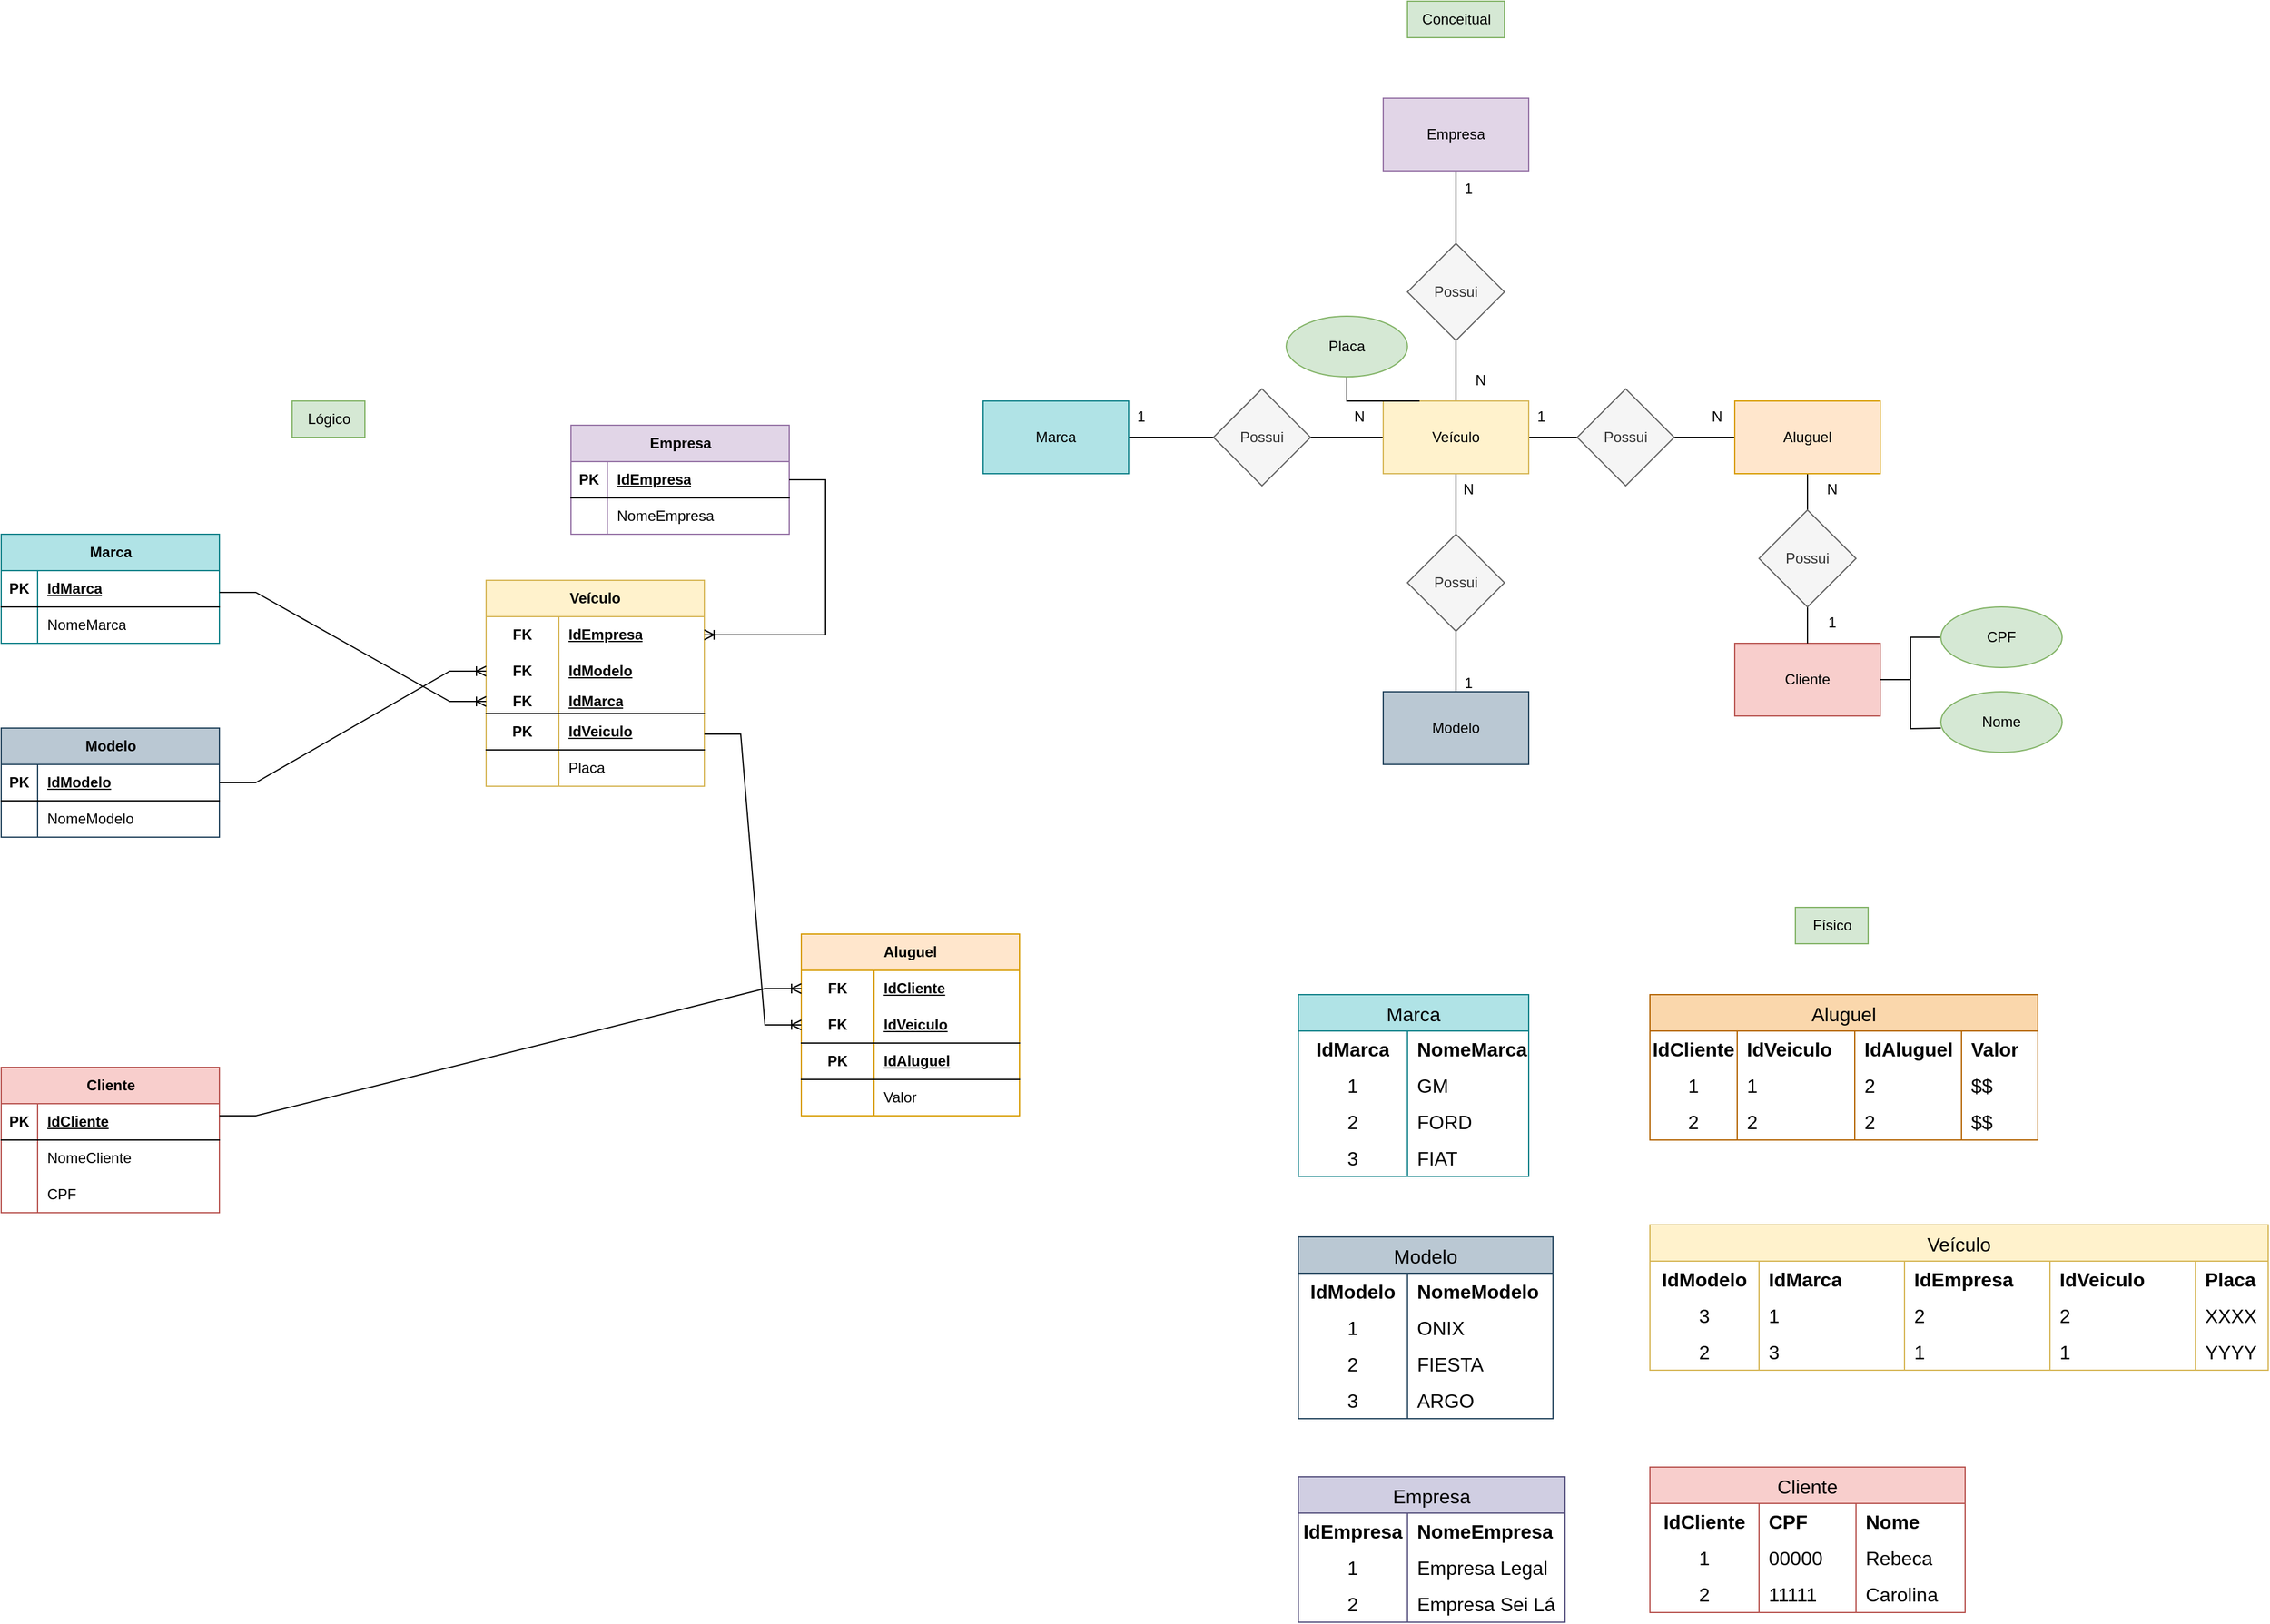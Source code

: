 <mxfile version="21.6.5" type="device">
  <diagram name="Página-1" id="j8DgNB-0Ha-pH_vcxJ_H">
    <mxGraphModel dx="2193" dy="725" grid="1" gridSize="10" guides="1" tooltips="1" connect="1" arrows="1" fold="1" page="1" pageScale="1" pageWidth="827" pageHeight="1169" math="0" shadow="0">
      <root>
        <mxCell id="0" />
        <mxCell id="1" parent="0" />
        <mxCell id="1ujrtl1cJRX2yp9QuoL8-9" value="" style="edgeStyle=orthogonalEdgeStyle;rounded=0;orthogonalLoop=1;jettySize=auto;html=1;endArrow=none;endFill=0;" parent="1" source="1ujrtl1cJRX2yp9QuoL8-1" target="1ujrtl1cJRX2yp9QuoL8-3" edge="1">
          <mxGeometry relative="1" as="geometry" />
        </mxCell>
        <mxCell id="1ujrtl1cJRX2yp9QuoL8-1" value="&lt;font style=&quot;vertical-align: inherit;&quot;&gt;&lt;font style=&quot;vertical-align: inherit;&quot;&gt;&lt;font style=&quot;vertical-align: inherit;&quot;&gt;&lt;font style=&quot;vertical-align: inherit;&quot;&gt;Empresa&lt;/font&gt;&lt;/font&gt;&lt;/font&gt;&lt;/font&gt;" style="rounded=0;whiteSpace=wrap;html=1;fillColor=#e1d5e7;strokeColor=#9673a6;" parent="1" vertex="1">
          <mxGeometry x="380" y="120" width="120" height="60" as="geometry" />
        </mxCell>
        <mxCell id="1ujrtl1cJRX2yp9QuoL8-10" value="" style="edgeStyle=orthogonalEdgeStyle;rounded=0;orthogonalLoop=1;jettySize=auto;html=1;endArrow=none;endFill=0;" parent="1" source="1ujrtl1cJRX2yp9QuoL8-3" target="1ujrtl1cJRX2yp9QuoL8-4" edge="1">
          <mxGeometry relative="1" as="geometry">
            <Array as="points">
              <mxPoint x="440" y="350" />
              <mxPoint x="440" y="350" />
            </Array>
          </mxGeometry>
        </mxCell>
        <mxCell id="1ujrtl1cJRX2yp9QuoL8-3" value="&lt;font style=&quot;vertical-align: inherit;&quot;&gt;&lt;font style=&quot;vertical-align: inherit;&quot;&gt;Possui&lt;/font&gt;&lt;/font&gt;" style="rhombus;whiteSpace=wrap;html=1;fillColor=#f5f5f5;fontColor=#333333;strokeColor=#666666;" parent="1" vertex="1">
          <mxGeometry x="400" y="240" width="80" height="80" as="geometry" />
        </mxCell>
        <mxCell id="1ujrtl1cJRX2yp9QuoL8-11" value="" style="edgeStyle=orthogonalEdgeStyle;rounded=0;orthogonalLoop=1;jettySize=auto;html=1;endArrow=none;endFill=0;" parent="1" source="1ujrtl1cJRX2yp9QuoL8-4" target="1ujrtl1cJRX2yp9QuoL8-7" edge="1">
          <mxGeometry relative="1" as="geometry" />
        </mxCell>
        <mxCell id="1ujrtl1cJRX2yp9QuoL8-13" value="" style="edgeStyle=orthogonalEdgeStyle;rounded=0;orthogonalLoop=1;jettySize=auto;html=1;endArrow=none;endFill=0;" parent="1" source="1ujrtl1cJRX2yp9QuoL8-4" target="1ujrtl1cJRX2yp9QuoL8-5" edge="1">
          <mxGeometry relative="1" as="geometry" />
        </mxCell>
        <mxCell id="1ujrtl1cJRX2yp9QuoL8-23" value="" style="edgeStyle=orthogonalEdgeStyle;rounded=0;orthogonalLoop=1;jettySize=auto;html=1;endArrow=none;endFill=0;" parent="1" source="1ujrtl1cJRX2yp9QuoL8-4" target="1ujrtl1cJRX2yp9QuoL8-17" edge="1">
          <mxGeometry relative="1" as="geometry" />
        </mxCell>
        <mxCell id="1ujrtl1cJRX2yp9QuoL8-4" value="&lt;font style=&quot;vertical-align: inherit;&quot;&gt;&lt;font style=&quot;vertical-align: inherit;&quot;&gt;Veículo&lt;/font&gt;&lt;/font&gt;" style="rounded=0;whiteSpace=wrap;html=1;fillColor=#fff2cc;strokeColor=#d6b656;" parent="1" vertex="1">
          <mxGeometry x="380" y="370" width="120" height="60" as="geometry" />
        </mxCell>
        <mxCell id="1ujrtl1cJRX2yp9QuoL8-14" value="" style="edgeStyle=orthogonalEdgeStyle;rounded=0;orthogonalLoop=1;jettySize=auto;html=1;endArrow=none;endFill=0;" parent="1" source="1ujrtl1cJRX2yp9QuoL8-5" target="1ujrtl1cJRX2yp9QuoL8-6" edge="1">
          <mxGeometry relative="1" as="geometry" />
        </mxCell>
        <mxCell id="1ujrtl1cJRX2yp9QuoL8-5" value="Possui" style="rhombus;whiteSpace=wrap;html=1;fillColor=#f5f5f5;fontColor=#333333;strokeColor=#666666;" parent="1" vertex="1">
          <mxGeometry x="240" y="360" width="80" height="80" as="geometry" />
        </mxCell>
        <mxCell id="1ujrtl1cJRX2yp9QuoL8-6" value="&lt;font style=&quot;vertical-align: inherit;&quot;&gt;&lt;font style=&quot;vertical-align: inherit;&quot;&gt;Marca&lt;/font&gt;&lt;/font&gt;" style="rounded=0;whiteSpace=wrap;html=1;fillColor=#b0e3e6;strokeColor=#0e8088;" parent="1" vertex="1">
          <mxGeometry x="50" y="370" width="120" height="60" as="geometry" />
        </mxCell>
        <mxCell id="1ujrtl1cJRX2yp9QuoL8-12" value="" style="edgeStyle=orthogonalEdgeStyle;rounded=0;orthogonalLoop=1;jettySize=auto;html=1;endArrow=none;endFill=0;" parent="1" source="1ujrtl1cJRX2yp9QuoL8-7" edge="1">
          <mxGeometry relative="1" as="geometry">
            <mxPoint x="440" y="610" as="targetPoint" />
          </mxGeometry>
        </mxCell>
        <mxCell id="1ujrtl1cJRX2yp9QuoL8-7" value="&lt;font style=&quot;vertical-align: inherit;&quot;&gt;&lt;font style=&quot;vertical-align: inherit;&quot;&gt;Possui&lt;/font&gt;&lt;/font&gt;" style="rhombus;whiteSpace=wrap;html=1;fillColor=#f5f5f5;fontColor=#333333;strokeColor=#666666;" parent="1" vertex="1">
          <mxGeometry x="400" y="480" width="80" height="80" as="geometry" />
        </mxCell>
        <mxCell id="1ujrtl1cJRX2yp9QuoL8-8" value="&lt;font style=&quot;vertical-align: inherit;&quot;&gt;&lt;font style=&quot;vertical-align: inherit;&quot;&gt;Modelo&lt;/font&gt;&lt;/font&gt;" style="rounded=0;whiteSpace=wrap;html=1;fillColor=#bac8d3;strokeColor=#23445d;" parent="1" vertex="1">
          <mxGeometry x="380" y="610" width="120" height="60" as="geometry" />
        </mxCell>
        <mxCell id="1ujrtl1cJRX2yp9QuoL8-16" style="edgeStyle=orthogonalEdgeStyle;rounded=0;orthogonalLoop=1;jettySize=auto;html=1;entryX=0.25;entryY=0;entryDx=0;entryDy=0;endArrow=none;endFill=0;" parent="1" source="1ujrtl1cJRX2yp9QuoL8-15" target="1ujrtl1cJRX2yp9QuoL8-4" edge="1">
          <mxGeometry relative="1" as="geometry" />
        </mxCell>
        <mxCell id="1ujrtl1cJRX2yp9QuoL8-15" value="Placa" style="ellipse;whiteSpace=wrap;html=1;fillColor=#d5e8d4;strokeColor=#82b366;" parent="1" vertex="1">
          <mxGeometry x="300" y="300" width="100" height="50" as="geometry" />
        </mxCell>
        <mxCell id="1ujrtl1cJRX2yp9QuoL8-24" value="" style="edgeStyle=orthogonalEdgeStyle;rounded=0;orthogonalLoop=1;jettySize=auto;html=1;endArrow=none;endFill=0;" parent="1" source="1ujrtl1cJRX2yp9QuoL8-17" target="1ujrtl1cJRX2yp9QuoL8-21" edge="1">
          <mxGeometry relative="1" as="geometry" />
        </mxCell>
        <mxCell id="1ujrtl1cJRX2yp9QuoL8-17" value="Possui" style="rhombus;whiteSpace=wrap;html=1;fillColor=#f5f5f5;fontColor=#333333;strokeColor=#666666;" parent="1" vertex="1">
          <mxGeometry x="540" y="360" width="80" height="80" as="geometry" />
        </mxCell>
        <mxCell id="1ujrtl1cJRX2yp9QuoL8-28" style="edgeStyle=orthogonalEdgeStyle;rounded=0;orthogonalLoop=1;jettySize=auto;html=1;entryX=0;entryY=0.5;entryDx=0;entryDy=0;endArrow=none;endFill=0;" parent="1" source="1ujrtl1cJRX2yp9QuoL8-18" target="1ujrtl1cJRX2yp9QuoL8-20" edge="1">
          <mxGeometry relative="1" as="geometry" />
        </mxCell>
        <mxCell id="1ujrtl1cJRX2yp9QuoL8-18" value="Cliente" style="rounded=0;whiteSpace=wrap;html=1;fillColor=#f8cecc;strokeColor=#b85450;" parent="1" vertex="1">
          <mxGeometry x="670" y="570" width="120" height="60" as="geometry" />
        </mxCell>
        <mxCell id="1ujrtl1cJRX2yp9QuoL8-30" style="edgeStyle=orthogonalEdgeStyle;rounded=0;orthogonalLoop=1;jettySize=auto;html=1;entryX=1;entryY=0.5;entryDx=0;entryDy=0;endArrow=none;endFill=0;" parent="1" target="1ujrtl1cJRX2yp9QuoL8-18" edge="1">
          <mxGeometry relative="1" as="geometry">
            <mxPoint x="840" y="640.0" as="sourcePoint" />
          </mxGeometry>
        </mxCell>
        <mxCell id="1ujrtl1cJRX2yp9QuoL8-19" value="Nome" style="ellipse;whiteSpace=wrap;html=1;fillColor=#d5e8d4;strokeColor=#82b366;" parent="1" vertex="1">
          <mxGeometry x="840" y="610" width="100" height="50" as="geometry" />
        </mxCell>
        <mxCell id="1ujrtl1cJRX2yp9QuoL8-20" value="CPF" style="ellipse;whiteSpace=wrap;html=1;fillColor=#d5e8d4;strokeColor=#82b366;" parent="1" vertex="1">
          <mxGeometry x="840" y="540" width="100" height="50" as="geometry" />
        </mxCell>
        <mxCell id="1ujrtl1cJRX2yp9QuoL8-26" value="" style="edgeStyle=orthogonalEdgeStyle;rounded=0;orthogonalLoop=1;jettySize=auto;html=1;endArrow=none;endFill=0;" parent="1" source="1ujrtl1cJRX2yp9QuoL8-21" target="1ujrtl1cJRX2yp9QuoL8-25" edge="1">
          <mxGeometry relative="1" as="geometry" />
        </mxCell>
        <mxCell id="1ujrtl1cJRX2yp9QuoL8-21" value="Aluguel" style="rounded=0;whiteSpace=wrap;html=1;fillColor=#ffe6cc;strokeColor=#d79b00;" parent="1" vertex="1">
          <mxGeometry x="670" y="370" width="120" height="60" as="geometry" />
        </mxCell>
        <mxCell id="1ujrtl1cJRX2yp9QuoL8-27" value="" style="edgeStyle=orthogonalEdgeStyle;rounded=0;orthogonalLoop=1;jettySize=auto;html=1;endArrow=none;endFill=0;" parent="1" source="1ujrtl1cJRX2yp9QuoL8-25" target="1ujrtl1cJRX2yp9QuoL8-18" edge="1">
          <mxGeometry relative="1" as="geometry" />
        </mxCell>
        <mxCell id="1ujrtl1cJRX2yp9QuoL8-25" value="Possui" style="rhombus;whiteSpace=wrap;html=1;fillColor=#f5f5f5;fontColor=#333333;strokeColor=#666666;" parent="1" vertex="1">
          <mxGeometry x="690" y="460" width="80" height="80" as="geometry" />
        </mxCell>
        <mxCell id="1ujrtl1cJRX2yp9QuoL8-31" value="1" style="text;html=1;align=center;verticalAlign=middle;resizable=0;points=[];autosize=1;strokeColor=none;fillColor=none;" parent="1" vertex="1">
          <mxGeometry x="435" y="180" width="30" height="30" as="geometry" />
        </mxCell>
        <mxCell id="1ujrtl1cJRX2yp9QuoL8-32" value="N" style="text;html=1;align=center;verticalAlign=middle;resizable=0;points=[];autosize=1;strokeColor=none;fillColor=none;" parent="1" vertex="1">
          <mxGeometry x="445" y="338" width="30" height="30" as="geometry" />
        </mxCell>
        <mxCell id="1ujrtl1cJRX2yp9QuoL8-33" value="1" style="text;html=1;align=center;verticalAlign=middle;resizable=0;points=[];autosize=1;strokeColor=none;fillColor=none;" parent="1" vertex="1">
          <mxGeometry x="165" y="368" width="30" height="30" as="geometry" />
        </mxCell>
        <mxCell id="1ujrtl1cJRX2yp9QuoL8-34" value="N" style="text;html=1;align=center;verticalAlign=middle;resizable=0;points=[];autosize=1;strokeColor=none;fillColor=none;" parent="1" vertex="1">
          <mxGeometry x="345" y="368" width="30" height="30" as="geometry" />
        </mxCell>
        <mxCell id="1ujrtl1cJRX2yp9QuoL8-35" value="1" style="text;html=1;align=center;verticalAlign=middle;resizable=0;points=[];autosize=1;strokeColor=none;fillColor=none;" parent="1" vertex="1">
          <mxGeometry x="435" y="588" width="30" height="30" as="geometry" />
        </mxCell>
        <mxCell id="1ujrtl1cJRX2yp9QuoL8-36" value="N" style="text;html=1;align=center;verticalAlign=middle;resizable=0;points=[];autosize=1;strokeColor=none;fillColor=none;" parent="1" vertex="1">
          <mxGeometry x="435" y="428" width="30" height="30" as="geometry" />
        </mxCell>
        <mxCell id="1ujrtl1cJRX2yp9QuoL8-37" value="1" style="text;html=1;align=center;verticalAlign=middle;resizable=0;points=[];autosize=1;strokeColor=none;fillColor=none;" parent="1" vertex="1">
          <mxGeometry x="495" y="368" width="30" height="30" as="geometry" />
        </mxCell>
        <mxCell id="1ujrtl1cJRX2yp9QuoL8-38" value="N" style="text;html=1;align=center;verticalAlign=middle;resizable=0;points=[];autosize=1;strokeColor=none;fillColor=none;" parent="1" vertex="1">
          <mxGeometry x="640" y="368" width="30" height="30" as="geometry" />
        </mxCell>
        <mxCell id="1ujrtl1cJRX2yp9QuoL8-39" value="1" style="text;html=1;align=center;verticalAlign=middle;resizable=0;points=[];autosize=1;strokeColor=none;fillColor=none;" parent="1" vertex="1">
          <mxGeometry x="735" y="538" width="30" height="30" as="geometry" />
        </mxCell>
        <mxCell id="1ujrtl1cJRX2yp9QuoL8-40" value="N" style="text;html=1;align=center;verticalAlign=middle;resizable=0;points=[];autosize=1;strokeColor=none;fillColor=none;" parent="1" vertex="1">
          <mxGeometry x="735" y="428" width="30" height="30" as="geometry" />
        </mxCell>
        <mxCell id="2Ge5kOQ-x0iYUojpQ1or-1" value="Conceitual" style="text;html=1;align=center;verticalAlign=middle;resizable=0;points=[];autosize=1;strokeColor=#82b366;fillColor=#d5e8d4;" vertex="1" parent="1">
          <mxGeometry x="400" y="40" width="80" height="30" as="geometry" />
        </mxCell>
        <mxCell id="2Ge5kOQ-x0iYUojpQ1or-2" value="Marca" style="shape=table;startSize=30;container=1;collapsible=1;childLayout=tableLayout;fixedRows=1;rowLines=0;fontStyle=1;align=center;resizeLast=1;html=1;fillColor=#b0e3e6;strokeColor=#0e8088;" vertex="1" parent="1">
          <mxGeometry x="-760" y="480" width="180" height="90" as="geometry" />
        </mxCell>
        <mxCell id="2Ge5kOQ-x0iYUojpQ1or-3" value="" style="shape=tableRow;horizontal=0;startSize=0;swimlaneHead=0;swimlaneBody=0;fillColor=none;collapsible=0;dropTarget=0;points=[[0,0.5],[1,0.5]];portConstraint=eastwest;top=0;left=0;right=0;bottom=1;" vertex="1" parent="2Ge5kOQ-x0iYUojpQ1or-2">
          <mxGeometry y="30" width="180" height="30" as="geometry" />
        </mxCell>
        <mxCell id="2Ge5kOQ-x0iYUojpQ1or-4" value="PK" style="shape=partialRectangle;connectable=0;fillColor=none;top=0;left=0;bottom=0;right=0;fontStyle=1;overflow=hidden;whiteSpace=wrap;html=1;" vertex="1" parent="2Ge5kOQ-x0iYUojpQ1or-3">
          <mxGeometry width="30" height="30" as="geometry">
            <mxRectangle width="30" height="30" as="alternateBounds" />
          </mxGeometry>
        </mxCell>
        <mxCell id="2Ge5kOQ-x0iYUojpQ1or-5" value="IdMarca" style="shape=partialRectangle;connectable=0;fillColor=none;top=0;left=0;bottom=0;right=0;align=left;spacingLeft=6;fontStyle=5;overflow=hidden;whiteSpace=wrap;html=1;" vertex="1" parent="2Ge5kOQ-x0iYUojpQ1or-3">
          <mxGeometry x="30" width="150" height="30" as="geometry">
            <mxRectangle width="150" height="30" as="alternateBounds" />
          </mxGeometry>
        </mxCell>
        <mxCell id="2Ge5kOQ-x0iYUojpQ1or-6" value="" style="shape=tableRow;horizontal=0;startSize=0;swimlaneHead=0;swimlaneBody=0;fillColor=none;collapsible=0;dropTarget=0;points=[[0,0.5],[1,0.5]];portConstraint=eastwest;top=0;left=0;right=0;bottom=0;" vertex="1" parent="2Ge5kOQ-x0iYUojpQ1or-2">
          <mxGeometry y="60" width="180" height="30" as="geometry" />
        </mxCell>
        <mxCell id="2Ge5kOQ-x0iYUojpQ1or-7" value="" style="shape=partialRectangle;connectable=0;fillColor=none;top=0;left=0;bottom=0;right=0;editable=1;overflow=hidden;whiteSpace=wrap;html=1;" vertex="1" parent="2Ge5kOQ-x0iYUojpQ1or-6">
          <mxGeometry width="30" height="30" as="geometry">
            <mxRectangle width="30" height="30" as="alternateBounds" />
          </mxGeometry>
        </mxCell>
        <mxCell id="2Ge5kOQ-x0iYUojpQ1or-8" value="NomeMarca" style="shape=partialRectangle;connectable=0;fillColor=none;top=0;left=0;bottom=0;right=0;align=left;spacingLeft=6;overflow=hidden;whiteSpace=wrap;html=1;" vertex="1" parent="2Ge5kOQ-x0iYUojpQ1or-6">
          <mxGeometry x="30" width="150" height="30" as="geometry">
            <mxRectangle width="150" height="30" as="alternateBounds" />
          </mxGeometry>
        </mxCell>
        <mxCell id="2Ge5kOQ-x0iYUojpQ1or-15" value="Modelo" style="shape=table;startSize=30;container=1;collapsible=1;childLayout=tableLayout;fixedRows=1;rowLines=0;fontStyle=1;align=center;resizeLast=1;html=1;fillColor=#bac8d3;strokeColor=#23445d;" vertex="1" parent="1">
          <mxGeometry x="-760" y="640" width="180" height="90" as="geometry" />
        </mxCell>
        <mxCell id="2Ge5kOQ-x0iYUojpQ1or-16" value="" style="shape=tableRow;horizontal=0;startSize=0;swimlaneHead=0;swimlaneBody=0;fillColor=none;collapsible=0;dropTarget=0;points=[[0,0.5],[1,0.5]];portConstraint=eastwest;top=0;left=0;right=0;bottom=1;" vertex="1" parent="2Ge5kOQ-x0iYUojpQ1or-15">
          <mxGeometry y="30" width="180" height="30" as="geometry" />
        </mxCell>
        <mxCell id="2Ge5kOQ-x0iYUojpQ1or-17" value="PK" style="shape=partialRectangle;connectable=0;fillColor=none;top=0;left=0;bottom=0;right=0;fontStyle=1;overflow=hidden;whiteSpace=wrap;html=1;" vertex="1" parent="2Ge5kOQ-x0iYUojpQ1or-16">
          <mxGeometry width="30" height="30" as="geometry">
            <mxRectangle width="30" height="30" as="alternateBounds" />
          </mxGeometry>
        </mxCell>
        <mxCell id="2Ge5kOQ-x0iYUojpQ1or-18" value="IdModelo" style="shape=partialRectangle;connectable=0;fillColor=none;top=0;left=0;bottom=0;right=0;align=left;spacingLeft=6;fontStyle=5;overflow=hidden;whiteSpace=wrap;html=1;" vertex="1" parent="2Ge5kOQ-x0iYUojpQ1or-16">
          <mxGeometry x="30" width="150" height="30" as="geometry">
            <mxRectangle width="150" height="30" as="alternateBounds" />
          </mxGeometry>
        </mxCell>
        <mxCell id="2Ge5kOQ-x0iYUojpQ1or-19" value="" style="shape=tableRow;horizontal=0;startSize=0;swimlaneHead=0;swimlaneBody=0;fillColor=none;collapsible=0;dropTarget=0;points=[[0,0.5],[1,0.5]];portConstraint=eastwest;top=0;left=0;right=0;bottom=0;" vertex="1" parent="2Ge5kOQ-x0iYUojpQ1or-15">
          <mxGeometry y="60" width="180" height="30" as="geometry" />
        </mxCell>
        <mxCell id="2Ge5kOQ-x0iYUojpQ1or-20" value="" style="shape=partialRectangle;connectable=0;fillColor=none;top=0;left=0;bottom=0;right=0;editable=1;overflow=hidden;whiteSpace=wrap;html=1;" vertex="1" parent="2Ge5kOQ-x0iYUojpQ1or-19">
          <mxGeometry width="30" height="30" as="geometry">
            <mxRectangle width="30" height="30" as="alternateBounds" />
          </mxGeometry>
        </mxCell>
        <mxCell id="2Ge5kOQ-x0iYUojpQ1or-21" value="NomeModelo" style="shape=partialRectangle;connectable=0;fillColor=none;top=0;left=0;bottom=0;right=0;align=left;spacingLeft=6;overflow=hidden;whiteSpace=wrap;html=1;" vertex="1" parent="2Ge5kOQ-x0iYUojpQ1or-19">
          <mxGeometry x="30" width="150" height="30" as="geometry">
            <mxRectangle width="150" height="30" as="alternateBounds" />
          </mxGeometry>
        </mxCell>
        <mxCell id="2Ge5kOQ-x0iYUojpQ1or-22" value="Cliente" style="shape=table;startSize=30;container=1;collapsible=1;childLayout=tableLayout;fixedRows=1;rowLines=0;fontStyle=1;align=center;resizeLast=1;html=1;fillColor=#f8cecc;strokeColor=#b85450;" vertex="1" parent="1">
          <mxGeometry x="-760" y="920" width="180" height="120" as="geometry" />
        </mxCell>
        <mxCell id="2Ge5kOQ-x0iYUojpQ1or-23" value="" style="shape=tableRow;horizontal=0;startSize=0;swimlaneHead=0;swimlaneBody=0;fillColor=none;collapsible=0;dropTarget=0;points=[[0,0.5],[1,0.5]];portConstraint=eastwest;top=0;left=0;right=0;bottom=1;" vertex="1" parent="2Ge5kOQ-x0iYUojpQ1or-22">
          <mxGeometry y="30" width="180" height="30" as="geometry" />
        </mxCell>
        <mxCell id="2Ge5kOQ-x0iYUojpQ1or-24" value="PK" style="shape=partialRectangle;connectable=0;fillColor=none;top=0;left=0;bottom=0;right=0;fontStyle=1;overflow=hidden;whiteSpace=wrap;html=1;" vertex="1" parent="2Ge5kOQ-x0iYUojpQ1or-23">
          <mxGeometry width="30" height="30" as="geometry">
            <mxRectangle width="30" height="30" as="alternateBounds" />
          </mxGeometry>
        </mxCell>
        <mxCell id="2Ge5kOQ-x0iYUojpQ1or-25" value="IdCliente" style="shape=partialRectangle;connectable=0;fillColor=none;top=0;left=0;bottom=0;right=0;align=left;spacingLeft=6;fontStyle=5;overflow=hidden;whiteSpace=wrap;html=1;" vertex="1" parent="2Ge5kOQ-x0iYUojpQ1or-23">
          <mxGeometry x="30" width="150" height="30" as="geometry">
            <mxRectangle width="150" height="30" as="alternateBounds" />
          </mxGeometry>
        </mxCell>
        <mxCell id="2Ge5kOQ-x0iYUojpQ1or-26" value="" style="shape=tableRow;horizontal=0;startSize=0;swimlaneHead=0;swimlaneBody=0;fillColor=none;collapsible=0;dropTarget=0;points=[[0,0.5],[1,0.5]];portConstraint=eastwest;top=0;left=0;right=0;bottom=0;" vertex="1" parent="2Ge5kOQ-x0iYUojpQ1or-22">
          <mxGeometry y="60" width="180" height="30" as="geometry" />
        </mxCell>
        <mxCell id="2Ge5kOQ-x0iYUojpQ1or-27" value="" style="shape=partialRectangle;connectable=0;fillColor=none;top=0;left=0;bottom=0;right=0;editable=1;overflow=hidden;whiteSpace=wrap;html=1;" vertex="1" parent="2Ge5kOQ-x0iYUojpQ1or-26">
          <mxGeometry width="30" height="30" as="geometry">
            <mxRectangle width="30" height="30" as="alternateBounds" />
          </mxGeometry>
        </mxCell>
        <mxCell id="2Ge5kOQ-x0iYUojpQ1or-28" value="NomeCliente" style="shape=partialRectangle;connectable=0;fillColor=none;top=0;left=0;bottom=0;right=0;align=left;spacingLeft=6;overflow=hidden;whiteSpace=wrap;html=1;" vertex="1" parent="2Ge5kOQ-x0iYUojpQ1or-26">
          <mxGeometry x="30" width="150" height="30" as="geometry">
            <mxRectangle width="150" height="30" as="alternateBounds" />
          </mxGeometry>
        </mxCell>
        <mxCell id="2Ge5kOQ-x0iYUojpQ1or-197" style="shape=tableRow;horizontal=0;startSize=0;swimlaneHead=0;swimlaneBody=0;fillColor=none;collapsible=0;dropTarget=0;points=[[0,0.5],[1,0.5]];portConstraint=eastwest;top=0;left=0;right=0;bottom=0;" vertex="1" parent="2Ge5kOQ-x0iYUojpQ1or-22">
          <mxGeometry y="90" width="180" height="30" as="geometry" />
        </mxCell>
        <mxCell id="2Ge5kOQ-x0iYUojpQ1or-198" style="shape=partialRectangle;connectable=0;fillColor=none;top=0;left=0;bottom=0;right=0;editable=1;overflow=hidden;whiteSpace=wrap;html=1;" vertex="1" parent="2Ge5kOQ-x0iYUojpQ1or-197">
          <mxGeometry width="30" height="30" as="geometry">
            <mxRectangle width="30" height="30" as="alternateBounds" />
          </mxGeometry>
        </mxCell>
        <mxCell id="2Ge5kOQ-x0iYUojpQ1or-199" value="CPF" style="shape=partialRectangle;connectable=0;fillColor=none;top=0;left=0;bottom=0;right=0;align=left;spacingLeft=6;overflow=hidden;whiteSpace=wrap;html=1;" vertex="1" parent="2Ge5kOQ-x0iYUojpQ1or-197">
          <mxGeometry x="30" width="150" height="30" as="geometry">
            <mxRectangle width="150" height="30" as="alternateBounds" />
          </mxGeometry>
        </mxCell>
        <mxCell id="2Ge5kOQ-x0iYUojpQ1or-36" value="Aluguel" style="shape=table;startSize=30;container=1;collapsible=1;childLayout=tableLayout;fixedRows=1;rowLines=0;fontStyle=1;align=center;resizeLast=1;html=1;whiteSpace=wrap;fillColor=#ffe6cc;strokeColor=#d79b00;" vertex="1" parent="1">
          <mxGeometry x="-100" y="810" width="180" height="150" as="geometry" />
        </mxCell>
        <mxCell id="2Ge5kOQ-x0iYUojpQ1or-37" value="" style="shape=tableRow;horizontal=0;startSize=0;swimlaneHead=0;swimlaneBody=0;fillColor=none;collapsible=0;dropTarget=0;points=[[0,0.5],[1,0.5]];portConstraint=eastwest;top=0;left=0;right=0;bottom=0;html=1;" vertex="1" parent="2Ge5kOQ-x0iYUojpQ1or-36">
          <mxGeometry y="30" width="180" height="30" as="geometry" />
        </mxCell>
        <mxCell id="2Ge5kOQ-x0iYUojpQ1or-38" value="FK" style="shape=partialRectangle;connectable=0;fillColor=none;top=0;left=0;bottom=0;right=0;fontStyle=1;overflow=hidden;html=1;whiteSpace=wrap;" vertex="1" parent="2Ge5kOQ-x0iYUojpQ1or-37">
          <mxGeometry width="60" height="30" as="geometry">
            <mxRectangle width="60" height="30" as="alternateBounds" />
          </mxGeometry>
        </mxCell>
        <mxCell id="2Ge5kOQ-x0iYUojpQ1or-39" value="IdCliente" style="shape=partialRectangle;connectable=0;fillColor=none;top=0;left=0;bottom=0;right=0;align=left;spacingLeft=6;fontStyle=5;overflow=hidden;html=1;whiteSpace=wrap;" vertex="1" parent="2Ge5kOQ-x0iYUojpQ1or-37">
          <mxGeometry x="60" width="120" height="30" as="geometry">
            <mxRectangle width="120" height="30" as="alternateBounds" />
          </mxGeometry>
        </mxCell>
        <mxCell id="2Ge5kOQ-x0iYUojpQ1or-56" style="shape=tableRow;horizontal=0;startSize=0;swimlaneHead=0;swimlaneBody=0;fillColor=none;collapsible=0;dropTarget=0;points=[[0,0.5],[1,0.5]];portConstraint=eastwest;top=0;left=0;right=0;bottom=1;html=1;" vertex="1" parent="2Ge5kOQ-x0iYUojpQ1or-36">
          <mxGeometry y="60" width="180" height="30" as="geometry" />
        </mxCell>
        <mxCell id="2Ge5kOQ-x0iYUojpQ1or-57" value="FK" style="shape=partialRectangle;connectable=0;fillColor=none;top=0;left=0;bottom=0;right=0;fontStyle=1;overflow=hidden;html=1;whiteSpace=wrap;" vertex="1" parent="2Ge5kOQ-x0iYUojpQ1or-56">
          <mxGeometry width="60" height="30" as="geometry">
            <mxRectangle width="60" height="30" as="alternateBounds" />
          </mxGeometry>
        </mxCell>
        <mxCell id="2Ge5kOQ-x0iYUojpQ1or-58" value="IdVeiculo" style="shape=partialRectangle;connectable=0;fillColor=none;top=0;left=0;bottom=0;right=0;align=left;spacingLeft=6;fontStyle=5;overflow=hidden;html=1;whiteSpace=wrap;" vertex="1" parent="2Ge5kOQ-x0iYUojpQ1or-56">
          <mxGeometry x="60" width="120" height="30" as="geometry">
            <mxRectangle width="120" height="30" as="alternateBounds" />
          </mxGeometry>
        </mxCell>
        <mxCell id="2Ge5kOQ-x0iYUojpQ1or-40" value="" style="shape=tableRow;horizontal=0;startSize=0;swimlaneHead=0;swimlaneBody=0;fillColor=none;collapsible=0;dropTarget=0;points=[[0,0.5],[1,0.5]];portConstraint=eastwest;top=0;left=0;right=0;bottom=1;html=1;" vertex="1" parent="2Ge5kOQ-x0iYUojpQ1or-36">
          <mxGeometry y="90" width="180" height="30" as="geometry" />
        </mxCell>
        <mxCell id="2Ge5kOQ-x0iYUojpQ1or-41" value="PK" style="shape=partialRectangle;connectable=0;fillColor=none;top=0;left=0;bottom=0;right=0;fontStyle=1;overflow=hidden;html=1;whiteSpace=wrap;" vertex="1" parent="2Ge5kOQ-x0iYUojpQ1or-40">
          <mxGeometry width="60" height="30" as="geometry">
            <mxRectangle width="60" height="30" as="alternateBounds" />
          </mxGeometry>
        </mxCell>
        <mxCell id="2Ge5kOQ-x0iYUojpQ1or-42" value="IdAluguel" style="shape=partialRectangle;connectable=0;fillColor=none;top=0;left=0;bottom=0;right=0;align=left;spacingLeft=6;fontStyle=5;overflow=hidden;html=1;whiteSpace=wrap;" vertex="1" parent="2Ge5kOQ-x0iYUojpQ1or-40">
          <mxGeometry x="60" width="120" height="30" as="geometry">
            <mxRectangle width="120" height="30" as="alternateBounds" />
          </mxGeometry>
        </mxCell>
        <mxCell id="2Ge5kOQ-x0iYUojpQ1or-43" value="" style="shape=tableRow;horizontal=0;startSize=0;swimlaneHead=0;swimlaneBody=0;fillColor=none;collapsible=0;dropTarget=0;points=[[0,0.5],[1,0.5]];portConstraint=eastwest;top=0;left=0;right=0;bottom=0;html=1;" vertex="1" parent="2Ge5kOQ-x0iYUojpQ1or-36">
          <mxGeometry y="120" width="180" height="30" as="geometry" />
        </mxCell>
        <mxCell id="2Ge5kOQ-x0iYUojpQ1or-44" value="" style="shape=partialRectangle;connectable=0;fillColor=none;top=0;left=0;bottom=0;right=0;editable=1;overflow=hidden;html=1;whiteSpace=wrap;" vertex="1" parent="2Ge5kOQ-x0iYUojpQ1or-43">
          <mxGeometry width="60" height="30" as="geometry">
            <mxRectangle width="60" height="30" as="alternateBounds" />
          </mxGeometry>
        </mxCell>
        <mxCell id="2Ge5kOQ-x0iYUojpQ1or-45" value="Valor" style="shape=partialRectangle;connectable=0;fillColor=none;top=0;left=0;bottom=0;right=0;align=left;spacingLeft=6;overflow=hidden;html=1;whiteSpace=wrap;" vertex="1" parent="2Ge5kOQ-x0iYUojpQ1or-43">
          <mxGeometry x="60" width="120" height="30" as="geometry">
            <mxRectangle width="120" height="30" as="alternateBounds" />
          </mxGeometry>
        </mxCell>
        <mxCell id="2Ge5kOQ-x0iYUojpQ1or-72" value="Veículo" style="shape=table;startSize=30;container=1;collapsible=1;childLayout=tableLayout;fixedRows=1;rowLines=0;fontStyle=1;align=center;resizeLast=1;html=1;whiteSpace=wrap;fillColor=#fff2cc;strokeColor=#d6b656;" vertex="1" parent="1">
          <mxGeometry x="-360" y="518" width="180" height="170" as="geometry" />
        </mxCell>
        <mxCell id="2Ge5kOQ-x0iYUojpQ1or-85" style="shape=tableRow;horizontal=0;startSize=0;swimlaneHead=0;swimlaneBody=0;fillColor=none;collapsible=0;dropTarget=0;points=[[0,0.5],[1,0.5]];portConstraint=eastwest;top=0;left=0;right=0;bottom=0;html=1;" vertex="1" parent="2Ge5kOQ-x0iYUojpQ1or-72">
          <mxGeometry y="30" width="180" height="30" as="geometry" />
        </mxCell>
        <mxCell id="2Ge5kOQ-x0iYUojpQ1or-86" value="FK" style="shape=partialRectangle;connectable=0;fillColor=none;top=0;left=0;bottom=0;right=0;fontStyle=1;overflow=hidden;html=1;whiteSpace=wrap;" vertex="1" parent="2Ge5kOQ-x0iYUojpQ1or-85">
          <mxGeometry width="60" height="30" as="geometry">
            <mxRectangle width="60" height="30" as="alternateBounds" />
          </mxGeometry>
        </mxCell>
        <mxCell id="2Ge5kOQ-x0iYUojpQ1or-87" value="IdEmpresa" style="shape=partialRectangle;connectable=0;fillColor=none;top=0;left=0;bottom=0;right=0;align=left;spacingLeft=6;fontStyle=5;overflow=hidden;html=1;whiteSpace=wrap;" vertex="1" parent="2Ge5kOQ-x0iYUojpQ1or-85">
          <mxGeometry x="60" width="120" height="30" as="geometry">
            <mxRectangle width="120" height="30" as="alternateBounds" />
          </mxGeometry>
        </mxCell>
        <mxCell id="2Ge5kOQ-x0iYUojpQ1or-73" value="" style="shape=tableRow;horizontal=0;startSize=0;swimlaneHead=0;swimlaneBody=0;fillColor=none;collapsible=0;dropTarget=0;points=[[0,0.5],[1,0.5]];portConstraint=eastwest;top=0;left=0;right=0;bottom=0;html=1;" vertex="1" parent="2Ge5kOQ-x0iYUojpQ1or-72">
          <mxGeometry y="60" width="180" height="30" as="geometry" />
        </mxCell>
        <mxCell id="2Ge5kOQ-x0iYUojpQ1or-74" value="FK" style="shape=partialRectangle;connectable=0;fillColor=none;top=0;left=0;bottom=0;right=0;fontStyle=1;overflow=hidden;html=1;whiteSpace=wrap;" vertex="1" parent="2Ge5kOQ-x0iYUojpQ1or-73">
          <mxGeometry width="60" height="30" as="geometry">
            <mxRectangle width="60" height="30" as="alternateBounds" />
          </mxGeometry>
        </mxCell>
        <mxCell id="2Ge5kOQ-x0iYUojpQ1or-75" value="IdModelo" style="shape=partialRectangle;connectable=0;fillColor=none;top=0;left=0;bottom=0;right=0;align=left;spacingLeft=6;fontStyle=5;overflow=hidden;html=1;whiteSpace=wrap;" vertex="1" parent="2Ge5kOQ-x0iYUojpQ1or-73">
          <mxGeometry x="60" width="120" height="30" as="geometry">
            <mxRectangle width="120" height="30" as="alternateBounds" />
          </mxGeometry>
        </mxCell>
        <mxCell id="2Ge5kOQ-x0iYUojpQ1or-76" style="shape=tableRow;horizontal=0;startSize=0;swimlaneHead=0;swimlaneBody=0;fillColor=none;collapsible=0;dropTarget=0;points=[[0,0.5],[1,0.5]];portConstraint=eastwest;top=0;left=0;right=0;bottom=1;html=1;" vertex="1" parent="2Ge5kOQ-x0iYUojpQ1or-72">
          <mxGeometry y="90" width="180" height="20" as="geometry" />
        </mxCell>
        <mxCell id="2Ge5kOQ-x0iYUojpQ1or-77" value="FK" style="shape=partialRectangle;connectable=0;fillColor=none;top=0;left=0;bottom=0;right=0;fontStyle=1;overflow=hidden;html=1;whiteSpace=wrap;" vertex="1" parent="2Ge5kOQ-x0iYUojpQ1or-76">
          <mxGeometry width="60" height="20" as="geometry">
            <mxRectangle width="60" height="20" as="alternateBounds" />
          </mxGeometry>
        </mxCell>
        <mxCell id="2Ge5kOQ-x0iYUojpQ1or-78" value="IdMarca" style="shape=partialRectangle;connectable=0;fillColor=none;top=0;left=0;bottom=0;right=0;align=left;spacingLeft=6;fontStyle=5;overflow=hidden;html=1;whiteSpace=wrap;" vertex="1" parent="2Ge5kOQ-x0iYUojpQ1or-76">
          <mxGeometry x="60" width="120" height="20" as="geometry">
            <mxRectangle width="120" height="20" as="alternateBounds" />
          </mxGeometry>
        </mxCell>
        <mxCell id="2Ge5kOQ-x0iYUojpQ1or-79" value="" style="shape=tableRow;horizontal=0;startSize=0;swimlaneHead=0;swimlaneBody=0;fillColor=none;collapsible=0;dropTarget=0;points=[[0,0.5],[1,0.5]];portConstraint=eastwest;top=0;left=0;right=0;bottom=1;html=1;" vertex="1" parent="2Ge5kOQ-x0iYUojpQ1or-72">
          <mxGeometry y="110" width="180" height="30" as="geometry" />
        </mxCell>
        <mxCell id="2Ge5kOQ-x0iYUojpQ1or-80" value="PK" style="shape=partialRectangle;connectable=0;fillColor=none;top=0;left=0;bottom=0;right=0;fontStyle=1;overflow=hidden;html=1;whiteSpace=wrap;" vertex="1" parent="2Ge5kOQ-x0iYUojpQ1or-79">
          <mxGeometry width="60" height="30" as="geometry">
            <mxRectangle width="60" height="30" as="alternateBounds" />
          </mxGeometry>
        </mxCell>
        <mxCell id="2Ge5kOQ-x0iYUojpQ1or-81" value="IdVeiculo" style="shape=partialRectangle;connectable=0;fillColor=none;top=0;left=0;bottom=0;right=0;align=left;spacingLeft=6;fontStyle=5;overflow=hidden;html=1;whiteSpace=wrap;" vertex="1" parent="2Ge5kOQ-x0iYUojpQ1or-79">
          <mxGeometry x="60" width="120" height="30" as="geometry">
            <mxRectangle width="120" height="30" as="alternateBounds" />
          </mxGeometry>
        </mxCell>
        <mxCell id="2Ge5kOQ-x0iYUojpQ1or-82" value="" style="shape=tableRow;horizontal=0;startSize=0;swimlaneHead=0;swimlaneBody=0;fillColor=none;collapsible=0;dropTarget=0;points=[[0,0.5],[1,0.5]];portConstraint=eastwest;top=0;left=0;right=0;bottom=0;html=1;" vertex="1" parent="2Ge5kOQ-x0iYUojpQ1or-72">
          <mxGeometry y="140" width="180" height="30" as="geometry" />
        </mxCell>
        <mxCell id="2Ge5kOQ-x0iYUojpQ1or-83" value="" style="shape=partialRectangle;connectable=0;fillColor=none;top=0;left=0;bottom=0;right=0;editable=1;overflow=hidden;html=1;whiteSpace=wrap;" vertex="1" parent="2Ge5kOQ-x0iYUojpQ1or-82">
          <mxGeometry width="60" height="30" as="geometry">
            <mxRectangle width="60" height="30" as="alternateBounds" />
          </mxGeometry>
        </mxCell>
        <mxCell id="2Ge5kOQ-x0iYUojpQ1or-84" value="Placa" style="shape=partialRectangle;connectable=0;fillColor=none;top=0;left=0;bottom=0;right=0;align=left;spacingLeft=6;overflow=hidden;html=1;whiteSpace=wrap;" vertex="1" parent="2Ge5kOQ-x0iYUojpQ1or-82">
          <mxGeometry x="60" width="120" height="30" as="geometry">
            <mxRectangle width="120" height="30" as="alternateBounds" />
          </mxGeometry>
        </mxCell>
        <mxCell id="2Ge5kOQ-x0iYUojpQ1or-88" value="Empresa" style="shape=table;startSize=30;container=1;collapsible=1;childLayout=tableLayout;fixedRows=1;rowLines=0;fontStyle=1;align=center;resizeLast=1;html=1;fillColor=#e1d5e7;strokeColor=#9673a6;" vertex="1" parent="1">
          <mxGeometry x="-290" y="390" width="180" height="90" as="geometry" />
        </mxCell>
        <mxCell id="2Ge5kOQ-x0iYUojpQ1or-89" value="" style="shape=tableRow;horizontal=0;startSize=0;swimlaneHead=0;swimlaneBody=0;fillColor=none;collapsible=0;dropTarget=0;points=[[0,0.5],[1,0.5]];portConstraint=eastwest;top=0;left=0;right=0;bottom=1;" vertex="1" parent="2Ge5kOQ-x0iYUojpQ1or-88">
          <mxGeometry y="30" width="180" height="30" as="geometry" />
        </mxCell>
        <mxCell id="2Ge5kOQ-x0iYUojpQ1or-90" value="PK" style="shape=partialRectangle;connectable=0;fillColor=none;top=0;left=0;bottom=0;right=0;fontStyle=1;overflow=hidden;whiteSpace=wrap;html=1;" vertex="1" parent="2Ge5kOQ-x0iYUojpQ1or-89">
          <mxGeometry width="30" height="30" as="geometry">
            <mxRectangle width="30" height="30" as="alternateBounds" />
          </mxGeometry>
        </mxCell>
        <mxCell id="2Ge5kOQ-x0iYUojpQ1or-91" value="IdEmpresa" style="shape=partialRectangle;connectable=0;fillColor=none;top=0;left=0;bottom=0;right=0;align=left;spacingLeft=6;fontStyle=5;overflow=hidden;whiteSpace=wrap;html=1;" vertex="1" parent="2Ge5kOQ-x0iYUojpQ1or-89">
          <mxGeometry x="30" width="150" height="30" as="geometry">
            <mxRectangle width="150" height="30" as="alternateBounds" />
          </mxGeometry>
        </mxCell>
        <mxCell id="2Ge5kOQ-x0iYUojpQ1or-92" value="" style="shape=tableRow;horizontal=0;startSize=0;swimlaneHead=0;swimlaneBody=0;fillColor=none;collapsible=0;dropTarget=0;points=[[0,0.5],[1,0.5]];portConstraint=eastwest;top=0;left=0;right=0;bottom=0;" vertex="1" parent="2Ge5kOQ-x0iYUojpQ1or-88">
          <mxGeometry y="60" width="180" height="30" as="geometry" />
        </mxCell>
        <mxCell id="2Ge5kOQ-x0iYUojpQ1or-93" value="" style="shape=partialRectangle;connectable=0;fillColor=none;top=0;left=0;bottom=0;right=0;editable=1;overflow=hidden;whiteSpace=wrap;html=1;" vertex="1" parent="2Ge5kOQ-x0iYUojpQ1or-92">
          <mxGeometry width="30" height="30" as="geometry">
            <mxRectangle width="30" height="30" as="alternateBounds" />
          </mxGeometry>
        </mxCell>
        <mxCell id="2Ge5kOQ-x0iYUojpQ1or-94" value="NomeEmpresa" style="shape=partialRectangle;connectable=0;fillColor=none;top=0;left=0;bottom=0;right=0;align=left;spacingLeft=6;overflow=hidden;whiteSpace=wrap;html=1;" vertex="1" parent="2Ge5kOQ-x0iYUojpQ1or-92">
          <mxGeometry x="30" width="150" height="30" as="geometry">
            <mxRectangle width="150" height="30" as="alternateBounds" />
          </mxGeometry>
        </mxCell>
        <mxCell id="2Ge5kOQ-x0iYUojpQ1or-101" value="" style="edgeStyle=entityRelationEdgeStyle;fontSize=12;html=1;endArrow=ERoneToMany;rounded=0;" edge="1" parent="1" target="2Ge5kOQ-x0iYUojpQ1or-76">
          <mxGeometry width="100" height="100" relative="1" as="geometry">
            <mxPoint x="-580" y="528" as="sourcePoint" />
            <mxPoint x="-480" y="428" as="targetPoint" />
          </mxGeometry>
        </mxCell>
        <mxCell id="2Ge5kOQ-x0iYUojpQ1or-102" value="" style="edgeStyle=entityRelationEdgeStyle;fontSize=12;html=1;endArrow=ERoneToMany;rounded=0;entryX=0;entryY=0.5;entryDx=0;entryDy=0;" edge="1" parent="1" target="2Ge5kOQ-x0iYUojpQ1or-73">
          <mxGeometry width="100" height="100" relative="1" as="geometry">
            <mxPoint x="-580" y="685" as="sourcePoint" />
            <mxPoint x="-480" y="585" as="targetPoint" />
          </mxGeometry>
        </mxCell>
        <mxCell id="2Ge5kOQ-x0iYUojpQ1or-103" value="" style="edgeStyle=entityRelationEdgeStyle;fontSize=12;html=1;endArrow=ERoneToMany;rounded=0;" edge="1" parent="1" target="2Ge5kOQ-x0iYUojpQ1or-37">
          <mxGeometry width="100" height="100" relative="1" as="geometry">
            <mxPoint x="-580" y="960" as="sourcePoint" />
            <mxPoint x="-480" y="860" as="targetPoint" />
          </mxGeometry>
        </mxCell>
        <mxCell id="2Ge5kOQ-x0iYUojpQ1or-106" value="" style="edgeStyle=entityRelationEdgeStyle;fontSize=12;html=1;endArrow=ERoneToMany;rounded=0;" edge="1" parent="1" target="2Ge5kOQ-x0iYUojpQ1or-56">
          <mxGeometry width="100" height="100" relative="1" as="geometry">
            <mxPoint x="-180" y="645" as="sourcePoint" />
            <mxPoint x="-80" y="545" as="targetPoint" />
          </mxGeometry>
        </mxCell>
        <mxCell id="2Ge5kOQ-x0iYUojpQ1or-109" value="" style="edgeStyle=entityRelationEdgeStyle;fontSize=12;html=1;endArrow=ERoneToMany;rounded=0;entryX=1;entryY=0.5;entryDx=0;entryDy=0;" edge="1" parent="1" source="2Ge5kOQ-x0iYUojpQ1or-89" target="2Ge5kOQ-x0iYUojpQ1or-85">
          <mxGeometry width="100" height="100" relative="1" as="geometry">
            <mxPoint x="-90" y="578" as="sourcePoint" />
            <mxPoint x="-20" y="450" as="targetPoint" />
            <Array as="points">
              <mxPoint x="270" y="425" />
            </Array>
          </mxGeometry>
        </mxCell>
        <mxCell id="2Ge5kOQ-x0iYUojpQ1or-110" value="Lógico" style="text;html=1;align=center;verticalAlign=middle;resizable=0;points=[];autosize=1;strokeColor=#82b366;fillColor=#d5e8d4;" vertex="1" parent="1">
          <mxGeometry x="-520" y="370" width="60" height="30" as="geometry" />
        </mxCell>
        <mxCell id="2Ge5kOQ-x0iYUojpQ1or-111" value="Marca" style="shape=table;startSize=30;container=1;collapsible=0;childLayout=tableLayout;fixedRows=1;rowLines=0;fontStyle=0;strokeColor=#0e8088;fontSize=16;fillColor=#b0e3e6;" vertex="1" parent="1">
          <mxGeometry x="310" y="860" width="190" height="150" as="geometry" />
        </mxCell>
        <mxCell id="2Ge5kOQ-x0iYUojpQ1or-112" value="" style="shape=tableRow;horizontal=0;startSize=0;swimlaneHead=0;swimlaneBody=0;top=0;left=0;bottom=0;right=0;collapsible=0;dropTarget=0;fillColor=none;points=[[0,0.5],[1,0.5]];portConstraint=eastwest;strokeColor=inherit;fontSize=16;" vertex="1" parent="2Ge5kOQ-x0iYUojpQ1or-111">
          <mxGeometry y="30" width="190" height="30" as="geometry" />
        </mxCell>
        <mxCell id="2Ge5kOQ-x0iYUojpQ1or-113" value="&lt;b&gt;IdMarca&lt;/b&gt;" style="shape=partialRectangle;html=1;whiteSpace=wrap;connectable=0;fillColor=none;top=0;left=0;bottom=0;right=0;overflow=hidden;pointerEvents=1;strokeColor=inherit;fontSize=16;" vertex="1" parent="2Ge5kOQ-x0iYUojpQ1or-112">
          <mxGeometry width="90" height="30" as="geometry">
            <mxRectangle width="90" height="30" as="alternateBounds" />
          </mxGeometry>
        </mxCell>
        <mxCell id="2Ge5kOQ-x0iYUojpQ1or-114" value="&lt;b&gt;NomeMarca&lt;/b&gt;" style="shape=partialRectangle;html=1;whiteSpace=wrap;connectable=0;fillColor=none;top=0;left=0;bottom=0;right=0;align=left;spacingLeft=6;overflow=hidden;strokeColor=inherit;fontSize=16;" vertex="1" parent="2Ge5kOQ-x0iYUojpQ1or-112">
          <mxGeometry x="90" width="100" height="30" as="geometry">
            <mxRectangle width="100" height="30" as="alternateBounds" />
          </mxGeometry>
        </mxCell>
        <mxCell id="2Ge5kOQ-x0iYUojpQ1or-115" value="" style="shape=tableRow;horizontal=0;startSize=0;swimlaneHead=0;swimlaneBody=0;top=0;left=0;bottom=0;right=0;collapsible=0;dropTarget=0;fillColor=none;points=[[0,0.5],[1,0.5]];portConstraint=eastwest;strokeColor=inherit;fontSize=16;" vertex="1" parent="2Ge5kOQ-x0iYUojpQ1or-111">
          <mxGeometry y="60" width="190" height="30" as="geometry" />
        </mxCell>
        <mxCell id="2Ge5kOQ-x0iYUojpQ1or-116" value="1" style="shape=partialRectangle;html=1;whiteSpace=wrap;connectable=0;fillColor=none;top=0;left=0;bottom=0;right=0;overflow=hidden;strokeColor=inherit;fontSize=16;" vertex="1" parent="2Ge5kOQ-x0iYUojpQ1or-115">
          <mxGeometry width="90" height="30" as="geometry">
            <mxRectangle width="90" height="30" as="alternateBounds" />
          </mxGeometry>
        </mxCell>
        <mxCell id="2Ge5kOQ-x0iYUojpQ1or-117" value="GM" style="shape=partialRectangle;html=1;whiteSpace=wrap;connectable=0;fillColor=none;top=0;left=0;bottom=0;right=0;align=left;spacingLeft=6;overflow=hidden;strokeColor=inherit;fontSize=16;" vertex="1" parent="2Ge5kOQ-x0iYUojpQ1or-115">
          <mxGeometry x="90" width="100" height="30" as="geometry">
            <mxRectangle width="100" height="30" as="alternateBounds" />
          </mxGeometry>
        </mxCell>
        <mxCell id="2Ge5kOQ-x0iYUojpQ1or-118" value="" style="shape=tableRow;horizontal=0;startSize=0;swimlaneHead=0;swimlaneBody=0;top=0;left=0;bottom=0;right=0;collapsible=0;dropTarget=0;fillColor=none;points=[[0,0.5],[1,0.5]];portConstraint=eastwest;strokeColor=inherit;fontSize=16;" vertex="1" parent="2Ge5kOQ-x0iYUojpQ1or-111">
          <mxGeometry y="90" width="190" height="30" as="geometry" />
        </mxCell>
        <mxCell id="2Ge5kOQ-x0iYUojpQ1or-119" value="2" style="shape=partialRectangle;html=1;whiteSpace=wrap;connectable=0;fillColor=none;top=0;left=0;bottom=0;right=0;overflow=hidden;strokeColor=inherit;fontSize=16;" vertex="1" parent="2Ge5kOQ-x0iYUojpQ1or-118">
          <mxGeometry width="90" height="30" as="geometry">
            <mxRectangle width="90" height="30" as="alternateBounds" />
          </mxGeometry>
        </mxCell>
        <mxCell id="2Ge5kOQ-x0iYUojpQ1or-120" value="FORD" style="shape=partialRectangle;html=1;whiteSpace=wrap;connectable=0;fillColor=none;top=0;left=0;bottom=0;right=0;align=left;spacingLeft=6;overflow=hidden;strokeColor=inherit;fontSize=16;" vertex="1" parent="2Ge5kOQ-x0iYUojpQ1or-118">
          <mxGeometry x="90" width="100" height="30" as="geometry">
            <mxRectangle width="100" height="30" as="alternateBounds" />
          </mxGeometry>
        </mxCell>
        <mxCell id="2Ge5kOQ-x0iYUojpQ1or-130" style="shape=tableRow;horizontal=0;startSize=0;swimlaneHead=0;swimlaneBody=0;top=0;left=0;bottom=0;right=0;collapsible=0;dropTarget=0;fillColor=none;points=[[0,0.5],[1,0.5]];portConstraint=eastwest;strokeColor=inherit;fontSize=16;" vertex="1" parent="2Ge5kOQ-x0iYUojpQ1or-111">
          <mxGeometry y="120" width="190" height="30" as="geometry" />
        </mxCell>
        <mxCell id="2Ge5kOQ-x0iYUojpQ1or-131" value="3" style="shape=partialRectangle;html=1;whiteSpace=wrap;connectable=0;fillColor=none;top=0;left=0;bottom=0;right=0;overflow=hidden;strokeColor=inherit;fontSize=16;" vertex="1" parent="2Ge5kOQ-x0iYUojpQ1or-130">
          <mxGeometry width="90" height="30" as="geometry">
            <mxRectangle width="90" height="30" as="alternateBounds" />
          </mxGeometry>
        </mxCell>
        <mxCell id="2Ge5kOQ-x0iYUojpQ1or-132" value="FIAT" style="shape=partialRectangle;html=1;whiteSpace=wrap;connectable=0;fillColor=none;top=0;left=0;bottom=0;right=0;align=left;spacingLeft=6;overflow=hidden;strokeColor=inherit;fontSize=16;" vertex="1" parent="2Ge5kOQ-x0iYUojpQ1or-130">
          <mxGeometry x="90" width="100" height="30" as="geometry">
            <mxRectangle width="100" height="30" as="alternateBounds" />
          </mxGeometry>
        </mxCell>
        <mxCell id="2Ge5kOQ-x0iYUojpQ1or-133" value="Modelo" style="shape=table;startSize=30;container=1;collapsible=0;childLayout=tableLayout;fixedRows=1;rowLines=0;fontStyle=0;strokeColor=#23445d;fontSize=16;fillColor=#bac8d3;" vertex="1" parent="1">
          <mxGeometry x="310" y="1060" width="210" height="150" as="geometry" />
        </mxCell>
        <mxCell id="2Ge5kOQ-x0iYUojpQ1or-134" value="" style="shape=tableRow;horizontal=0;startSize=0;swimlaneHead=0;swimlaneBody=0;top=0;left=0;bottom=0;right=0;collapsible=0;dropTarget=0;fillColor=none;points=[[0,0.5],[1,0.5]];portConstraint=eastwest;strokeColor=inherit;fontSize=16;" vertex="1" parent="2Ge5kOQ-x0iYUojpQ1or-133">
          <mxGeometry y="30" width="210" height="30" as="geometry" />
        </mxCell>
        <mxCell id="2Ge5kOQ-x0iYUojpQ1or-135" value="&lt;b&gt;IdModelo&lt;/b&gt;" style="shape=partialRectangle;html=1;whiteSpace=wrap;connectable=0;fillColor=none;top=0;left=0;bottom=0;right=0;overflow=hidden;pointerEvents=1;strokeColor=inherit;fontSize=16;" vertex="1" parent="2Ge5kOQ-x0iYUojpQ1or-134">
          <mxGeometry width="90" height="30" as="geometry">
            <mxRectangle width="90" height="30" as="alternateBounds" />
          </mxGeometry>
        </mxCell>
        <mxCell id="2Ge5kOQ-x0iYUojpQ1or-136" value="&lt;b&gt;NomeModelo&lt;/b&gt;" style="shape=partialRectangle;html=1;whiteSpace=wrap;connectable=0;fillColor=none;top=0;left=0;bottom=0;right=0;align=left;spacingLeft=6;overflow=hidden;strokeColor=inherit;fontSize=16;" vertex="1" parent="2Ge5kOQ-x0iYUojpQ1or-134">
          <mxGeometry x="90" width="120" height="30" as="geometry">
            <mxRectangle width="120" height="30" as="alternateBounds" />
          </mxGeometry>
        </mxCell>
        <mxCell id="2Ge5kOQ-x0iYUojpQ1or-137" value="" style="shape=tableRow;horizontal=0;startSize=0;swimlaneHead=0;swimlaneBody=0;top=0;left=0;bottom=0;right=0;collapsible=0;dropTarget=0;fillColor=none;points=[[0,0.5],[1,0.5]];portConstraint=eastwest;strokeColor=inherit;fontSize=16;" vertex="1" parent="2Ge5kOQ-x0iYUojpQ1or-133">
          <mxGeometry y="60" width="210" height="30" as="geometry" />
        </mxCell>
        <mxCell id="2Ge5kOQ-x0iYUojpQ1or-138" value="1" style="shape=partialRectangle;html=1;whiteSpace=wrap;connectable=0;fillColor=none;top=0;left=0;bottom=0;right=0;overflow=hidden;strokeColor=inherit;fontSize=16;" vertex="1" parent="2Ge5kOQ-x0iYUojpQ1or-137">
          <mxGeometry width="90" height="30" as="geometry">
            <mxRectangle width="90" height="30" as="alternateBounds" />
          </mxGeometry>
        </mxCell>
        <mxCell id="2Ge5kOQ-x0iYUojpQ1or-139" value="ONIX" style="shape=partialRectangle;html=1;whiteSpace=wrap;connectable=0;fillColor=none;top=0;left=0;bottom=0;right=0;align=left;spacingLeft=6;overflow=hidden;strokeColor=inherit;fontSize=16;" vertex="1" parent="2Ge5kOQ-x0iYUojpQ1or-137">
          <mxGeometry x="90" width="120" height="30" as="geometry">
            <mxRectangle width="120" height="30" as="alternateBounds" />
          </mxGeometry>
        </mxCell>
        <mxCell id="2Ge5kOQ-x0iYUojpQ1or-140" value="" style="shape=tableRow;horizontal=0;startSize=0;swimlaneHead=0;swimlaneBody=0;top=0;left=0;bottom=0;right=0;collapsible=0;dropTarget=0;fillColor=none;points=[[0,0.5],[1,0.5]];portConstraint=eastwest;strokeColor=inherit;fontSize=16;" vertex="1" parent="2Ge5kOQ-x0iYUojpQ1or-133">
          <mxGeometry y="90" width="210" height="30" as="geometry" />
        </mxCell>
        <mxCell id="2Ge5kOQ-x0iYUojpQ1or-141" value="2" style="shape=partialRectangle;html=1;whiteSpace=wrap;connectable=0;fillColor=none;top=0;left=0;bottom=0;right=0;overflow=hidden;strokeColor=inherit;fontSize=16;" vertex="1" parent="2Ge5kOQ-x0iYUojpQ1or-140">
          <mxGeometry width="90" height="30" as="geometry">
            <mxRectangle width="90" height="30" as="alternateBounds" />
          </mxGeometry>
        </mxCell>
        <mxCell id="2Ge5kOQ-x0iYUojpQ1or-142" value="FIESTA" style="shape=partialRectangle;html=1;whiteSpace=wrap;connectable=0;fillColor=none;top=0;left=0;bottom=0;right=0;align=left;spacingLeft=6;overflow=hidden;strokeColor=inherit;fontSize=16;" vertex="1" parent="2Ge5kOQ-x0iYUojpQ1or-140">
          <mxGeometry x="90" width="120" height="30" as="geometry">
            <mxRectangle width="120" height="30" as="alternateBounds" />
          </mxGeometry>
        </mxCell>
        <mxCell id="2Ge5kOQ-x0iYUojpQ1or-143" style="shape=tableRow;horizontal=0;startSize=0;swimlaneHead=0;swimlaneBody=0;top=0;left=0;bottom=0;right=0;collapsible=0;dropTarget=0;fillColor=none;points=[[0,0.5],[1,0.5]];portConstraint=eastwest;strokeColor=inherit;fontSize=16;" vertex="1" parent="2Ge5kOQ-x0iYUojpQ1or-133">
          <mxGeometry y="120" width="210" height="30" as="geometry" />
        </mxCell>
        <mxCell id="2Ge5kOQ-x0iYUojpQ1or-144" value="3" style="shape=partialRectangle;html=1;whiteSpace=wrap;connectable=0;fillColor=none;top=0;left=0;bottom=0;right=0;overflow=hidden;strokeColor=inherit;fontSize=16;" vertex="1" parent="2Ge5kOQ-x0iYUojpQ1or-143">
          <mxGeometry width="90" height="30" as="geometry">
            <mxRectangle width="90" height="30" as="alternateBounds" />
          </mxGeometry>
        </mxCell>
        <mxCell id="2Ge5kOQ-x0iYUojpQ1or-145" value="ARGO" style="shape=partialRectangle;html=1;whiteSpace=wrap;connectable=0;fillColor=none;top=0;left=0;bottom=0;right=0;align=left;spacingLeft=6;overflow=hidden;strokeColor=inherit;fontSize=16;" vertex="1" parent="2Ge5kOQ-x0iYUojpQ1or-143">
          <mxGeometry x="90" width="120" height="30" as="geometry">
            <mxRectangle width="120" height="30" as="alternateBounds" />
          </mxGeometry>
        </mxCell>
        <mxCell id="2Ge5kOQ-x0iYUojpQ1or-146" value="Empresa" style="shape=table;startSize=30;container=1;collapsible=0;childLayout=tableLayout;fixedRows=1;rowLines=0;fontStyle=0;strokeColor=#56517e;fontSize=16;fillColor=#d0cee2;" vertex="1" parent="1">
          <mxGeometry x="310" y="1258" width="220" height="120" as="geometry" />
        </mxCell>
        <mxCell id="2Ge5kOQ-x0iYUojpQ1or-147" value="" style="shape=tableRow;horizontal=0;startSize=0;swimlaneHead=0;swimlaneBody=0;top=0;left=0;bottom=0;right=0;collapsible=0;dropTarget=0;fillColor=none;points=[[0,0.5],[1,0.5]];portConstraint=eastwest;strokeColor=inherit;fontSize=16;" vertex="1" parent="2Ge5kOQ-x0iYUojpQ1or-146">
          <mxGeometry y="30" width="220" height="30" as="geometry" />
        </mxCell>
        <mxCell id="2Ge5kOQ-x0iYUojpQ1or-148" value="&lt;b&gt;IdEmpresa&lt;/b&gt;" style="shape=partialRectangle;html=1;whiteSpace=wrap;connectable=0;fillColor=none;top=0;left=0;bottom=0;right=0;overflow=hidden;pointerEvents=1;strokeColor=inherit;fontSize=16;" vertex="1" parent="2Ge5kOQ-x0iYUojpQ1or-147">
          <mxGeometry width="90" height="30" as="geometry">
            <mxRectangle width="90" height="30" as="alternateBounds" />
          </mxGeometry>
        </mxCell>
        <mxCell id="2Ge5kOQ-x0iYUojpQ1or-149" value="&lt;b&gt;NomeEmpresa&lt;/b&gt;" style="shape=partialRectangle;html=1;whiteSpace=wrap;connectable=0;fillColor=none;top=0;left=0;bottom=0;right=0;align=left;spacingLeft=6;overflow=hidden;strokeColor=inherit;fontSize=16;" vertex="1" parent="2Ge5kOQ-x0iYUojpQ1or-147">
          <mxGeometry x="90" width="130" height="30" as="geometry">
            <mxRectangle width="130" height="30" as="alternateBounds" />
          </mxGeometry>
        </mxCell>
        <mxCell id="2Ge5kOQ-x0iYUojpQ1or-150" value="" style="shape=tableRow;horizontal=0;startSize=0;swimlaneHead=0;swimlaneBody=0;top=0;left=0;bottom=0;right=0;collapsible=0;dropTarget=0;fillColor=none;points=[[0,0.5],[1,0.5]];portConstraint=eastwest;strokeColor=inherit;fontSize=16;" vertex="1" parent="2Ge5kOQ-x0iYUojpQ1or-146">
          <mxGeometry y="60" width="220" height="30" as="geometry" />
        </mxCell>
        <mxCell id="2Ge5kOQ-x0iYUojpQ1or-151" value="1" style="shape=partialRectangle;html=1;whiteSpace=wrap;connectable=0;fillColor=none;top=0;left=0;bottom=0;right=0;overflow=hidden;strokeColor=inherit;fontSize=16;" vertex="1" parent="2Ge5kOQ-x0iYUojpQ1or-150">
          <mxGeometry width="90" height="30" as="geometry">
            <mxRectangle width="90" height="30" as="alternateBounds" />
          </mxGeometry>
        </mxCell>
        <mxCell id="2Ge5kOQ-x0iYUojpQ1or-152" value="Empresa Legal" style="shape=partialRectangle;html=1;whiteSpace=wrap;connectable=0;fillColor=none;top=0;left=0;bottom=0;right=0;align=left;spacingLeft=6;overflow=hidden;strokeColor=inherit;fontSize=16;" vertex="1" parent="2Ge5kOQ-x0iYUojpQ1or-150">
          <mxGeometry x="90" width="130" height="30" as="geometry">
            <mxRectangle width="130" height="30" as="alternateBounds" />
          </mxGeometry>
        </mxCell>
        <mxCell id="2Ge5kOQ-x0iYUojpQ1or-153" value="" style="shape=tableRow;horizontal=0;startSize=0;swimlaneHead=0;swimlaneBody=0;top=0;left=0;bottom=0;right=0;collapsible=0;dropTarget=0;fillColor=none;points=[[0,0.5],[1,0.5]];portConstraint=eastwest;strokeColor=inherit;fontSize=16;" vertex="1" parent="2Ge5kOQ-x0iYUojpQ1or-146">
          <mxGeometry y="90" width="220" height="30" as="geometry" />
        </mxCell>
        <mxCell id="2Ge5kOQ-x0iYUojpQ1or-154" value="2" style="shape=partialRectangle;html=1;whiteSpace=wrap;connectable=0;fillColor=none;top=0;left=0;bottom=0;right=0;overflow=hidden;strokeColor=inherit;fontSize=16;" vertex="1" parent="2Ge5kOQ-x0iYUojpQ1or-153">
          <mxGeometry width="90" height="30" as="geometry">
            <mxRectangle width="90" height="30" as="alternateBounds" />
          </mxGeometry>
        </mxCell>
        <mxCell id="2Ge5kOQ-x0iYUojpQ1or-155" value="Empresa Sei Lá" style="shape=partialRectangle;html=1;whiteSpace=wrap;connectable=0;fillColor=none;top=0;left=0;bottom=0;right=0;align=left;spacingLeft=6;overflow=hidden;strokeColor=inherit;fontSize=16;" vertex="1" parent="2Ge5kOQ-x0iYUojpQ1or-153">
          <mxGeometry x="90" width="130" height="30" as="geometry">
            <mxRectangle width="130" height="30" as="alternateBounds" />
          </mxGeometry>
        </mxCell>
        <mxCell id="2Ge5kOQ-x0iYUojpQ1or-159" value="Aluguel" style="shape=table;startSize=30;container=1;collapsible=0;childLayout=tableLayout;fixedRows=1;rowLines=0;fontStyle=0;strokeColor=#b46504;fontSize=16;fillColor=#fad7ac;" vertex="1" parent="1">
          <mxGeometry x="600" y="860" width="320" height="120" as="geometry" />
        </mxCell>
        <mxCell id="2Ge5kOQ-x0iYUojpQ1or-160" value="" style="shape=tableRow;horizontal=0;startSize=0;swimlaneHead=0;swimlaneBody=0;top=0;left=0;bottom=0;right=0;collapsible=0;dropTarget=0;fillColor=none;points=[[0,0.5],[1,0.5]];portConstraint=eastwest;strokeColor=inherit;fontSize=16;" vertex="1" parent="2Ge5kOQ-x0iYUojpQ1or-159">
          <mxGeometry y="30" width="320" height="30" as="geometry" />
        </mxCell>
        <mxCell id="2Ge5kOQ-x0iYUojpQ1or-161" value="&lt;b&gt;IdCliente&lt;/b&gt;" style="shape=partialRectangle;html=1;whiteSpace=wrap;connectable=0;fillColor=none;top=0;left=0;bottom=0;right=0;overflow=hidden;pointerEvents=1;strokeColor=inherit;fontSize=16;" vertex="1" parent="2Ge5kOQ-x0iYUojpQ1or-160">
          <mxGeometry width="72" height="30" as="geometry">
            <mxRectangle width="72" height="30" as="alternateBounds" />
          </mxGeometry>
        </mxCell>
        <mxCell id="2Ge5kOQ-x0iYUojpQ1or-162" value="&lt;b&gt;IdVeiculo&lt;/b&gt;" style="shape=partialRectangle;html=1;whiteSpace=wrap;connectable=0;fillColor=none;top=0;left=0;bottom=0;right=0;align=left;spacingLeft=6;overflow=hidden;strokeColor=inherit;fontSize=16;" vertex="1" parent="2Ge5kOQ-x0iYUojpQ1or-160">
          <mxGeometry x="72" width="97" height="30" as="geometry">
            <mxRectangle width="97" height="30" as="alternateBounds" />
          </mxGeometry>
        </mxCell>
        <mxCell id="2Ge5kOQ-x0iYUojpQ1or-176" value="&lt;b&gt;IdAluguel&lt;/b&gt;" style="shape=partialRectangle;html=1;whiteSpace=wrap;connectable=0;fillColor=none;top=0;left=0;bottom=0;right=0;align=left;spacingLeft=6;overflow=hidden;strokeColor=inherit;fontSize=16;" vertex="1" parent="2Ge5kOQ-x0iYUojpQ1or-160">
          <mxGeometry x="169" width="88" height="30" as="geometry">
            <mxRectangle width="88" height="30" as="alternateBounds" />
          </mxGeometry>
        </mxCell>
        <mxCell id="2Ge5kOQ-x0iYUojpQ1or-180" value="&lt;b&gt;Valor&lt;/b&gt;" style="shape=partialRectangle;html=1;whiteSpace=wrap;connectable=0;fillColor=none;top=0;left=0;bottom=0;right=0;align=left;spacingLeft=6;overflow=hidden;strokeColor=inherit;fontSize=16;" vertex="1" parent="2Ge5kOQ-x0iYUojpQ1or-160">
          <mxGeometry x="257" width="63" height="30" as="geometry">
            <mxRectangle width="63" height="30" as="alternateBounds" />
          </mxGeometry>
        </mxCell>
        <mxCell id="2Ge5kOQ-x0iYUojpQ1or-163" value="" style="shape=tableRow;horizontal=0;startSize=0;swimlaneHead=0;swimlaneBody=0;top=0;left=0;bottom=0;right=0;collapsible=0;dropTarget=0;fillColor=none;points=[[0,0.5],[1,0.5]];portConstraint=eastwest;strokeColor=inherit;fontSize=16;" vertex="1" parent="2Ge5kOQ-x0iYUojpQ1or-159">
          <mxGeometry y="60" width="320" height="30" as="geometry" />
        </mxCell>
        <mxCell id="2Ge5kOQ-x0iYUojpQ1or-164" value="1" style="shape=partialRectangle;html=1;whiteSpace=wrap;connectable=0;fillColor=none;top=0;left=0;bottom=0;right=0;overflow=hidden;strokeColor=inherit;fontSize=16;" vertex="1" parent="2Ge5kOQ-x0iYUojpQ1or-163">
          <mxGeometry width="72" height="30" as="geometry">
            <mxRectangle width="72" height="30" as="alternateBounds" />
          </mxGeometry>
        </mxCell>
        <mxCell id="2Ge5kOQ-x0iYUojpQ1or-165" value="1" style="shape=partialRectangle;html=1;whiteSpace=wrap;connectable=0;fillColor=none;top=0;left=0;bottom=0;right=0;align=left;spacingLeft=6;overflow=hidden;strokeColor=inherit;fontSize=16;" vertex="1" parent="2Ge5kOQ-x0iYUojpQ1or-163">
          <mxGeometry x="72" width="97" height="30" as="geometry">
            <mxRectangle width="97" height="30" as="alternateBounds" />
          </mxGeometry>
        </mxCell>
        <mxCell id="2Ge5kOQ-x0iYUojpQ1or-177" value="2" style="shape=partialRectangle;html=1;whiteSpace=wrap;connectable=0;fillColor=none;top=0;left=0;bottom=0;right=0;align=left;spacingLeft=6;overflow=hidden;strokeColor=inherit;fontSize=16;" vertex="1" parent="2Ge5kOQ-x0iYUojpQ1or-163">
          <mxGeometry x="169" width="88" height="30" as="geometry">
            <mxRectangle width="88" height="30" as="alternateBounds" />
          </mxGeometry>
        </mxCell>
        <mxCell id="2Ge5kOQ-x0iYUojpQ1or-181" value="$$" style="shape=partialRectangle;html=1;whiteSpace=wrap;connectable=0;fillColor=none;top=0;left=0;bottom=0;right=0;align=left;spacingLeft=6;overflow=hidden;strokeColor=inherit;fontSize=16;" vertex="1" parent="2Ge5kOQ-x0iYUojpQ1or-163">
          <mxGeometry x="257" width="63" height="30" as="geometry">
            <mxRectangle width="63" height="30" as="alternateBounds" />
          </mxGeometry>
        </mxCell>
        <mxCell id="2Ge5kOQ-x0iYUojpQ1or-166" value="" style="shape=tableRow;horizontal=0;startSize=0;swimlaneHead=0;swimlaneBody=0;top=0;left=0;bottom=0;right=0;collapsible=0;dropTarget=0;fillColor=none;points=[[0,0.5],[1,0.5]];portConstraint=eastwest;strokeColor=inherit;fontSize=16;" vertex="1" parent="2Ge5kOQ-x0iYUojpQ1or-159">
          <mxGeometry y="90" width="320" height="30" as="geometry" />
        </mxCell>
        <mxCell id="2Ge5kOQ-x0iYUojpQ1or-167" value="2" style="shape=partialRectangle;html=1;whiteSpace=wrap;connectable=0;fillColor=none;top=0;left=0;bottom=0;right=0;overflow=hidden;strokeColor=inherit;fontSize=16;" vertex="1" parent="2Ge5kOQ-x0iYUojpQ1or-166">
          <mxGeometry width="72" height="30" as="geometry">
            <mxRectangle width="72" height="30" as="alternateBounds" />
          </mxGeometry>
        </mxCell>
        <mxCell id="2Ge5kOQ-x0iYUojpQ1or-168" value="2" style="shape=partialRectangle;html=1;whiteSpace=wrap;connectable=0;fillColor=none;top=0;left=0;bottom=0;right=0;align=left;spacingLeft=6;overflow=hidden;strokeColor=inherit;fontSize=16;" vertex="1" parent="2Ge5kOQ-x0iYUojpQ1or-166">
          <mxGeometry x="72" width="97" height="30" as="geometry">
            <mxRectangle width="97" height="30" as="alternateBounds" />
          </mxGeometry>
        </mxCell>
        <mxCell id="2Ge5kOQ-x0iYUojpQ1or-178" value="2" style="shape=partialRectangle;html=1;whiteSpace=wrap;connectable=0;fillColor=none;top=0;left=0;bottom=0;right=0;align=left;spacingLeft=6;overflow=hidden;strokeColor=inherit;fontSize=16;" vertex="1" parent="2Ge5kOQ-x0iYUojpQ1or-166">
          <mxGeometry x="169" width="88" height="30" as="geometry">
            <mxRectangle width="88" height="30" as="alternateBounds" />
          </mxGeometry>
        </mxCell>
        <mxCell id="2Ge5kOQ-x0iYUojpQ1or-182" value="$$" style="shape=partialRectangle;html=1;whiteSpace=wrap;connectable=0;fillColor=none;top=0;left=0;bottom=0;right=0;align=left;spacingLeft=6;overflow=hidden;strokeColor=inherit;fontSize=16;" vertex="1" parent="2Ge5kOQ-x0iYUojpQ1or-166">
          <mxGeometry x="257" width="63" height="30" as="geometry">
            <mxRectangle width="63" height="30" as="alternateBounds" />
          </mxGeometry>
        </mxCell>
        <mxCell id="2Ge5kOQ-x0iYUojpQ1or-184" value="Cliente" style="shape=table;startSize=30;container=1;collapsible=0;childLayout=tableLayout;fixedRows=1;rowLines=0;fontStyle=0;strokeColor=#b85450;fontSize=16;fillColor=#f8cecc;" vertex="1" parent="1">
          <mxGeometry x="600" y="1250" width="260" height="120" as="geometry" />
        </mxCell>
        <mxCell id="2Ge5kOQ-x0iYUojpQ1or-185" value="" style="shape=tableRow;horizontal=0;startSize=0;swimlaneHead=0;swimlaneBody=0;top=0;left=0;bottom=0;right=0;collapsible=0;dropTarget=0;fillColor=none;points=[[0,0.5],[1,0.5]];portConstraint=eastwest;strokeColor=inherit;fontSize=16;" vertex="1" parent="2Ge5kOQ-x0iYUojpQ1or-184">
          <mxGeometry y="30" width="260" height="30" as="geometry" />
        </mxCell>
        <mxCell id="2Ge5kOQ-x0iYUojpQ1or-186" value="&lt;b&gt;IdCliente&lt;/b&gt;" style="shape=partialRectangle;html=1;whiteSpace=wrap;connectable=0;fillColor=none;top=0;left=0;bottom=0;right=0;overflow=hidden;pointerEvents=1;strokeColor=inherit;fontSize=16;" vertex="1" parent="2Ge5kOQ-x0iYUojpQ1or-185">
          <mxGeometry width="90" height="30" as="geometry">
            <mxRectangle width="90" height="30" as="alternateBounds" />
          </mxGeometry>
        </mxCell>
        <mxCell id="2Ge5kOQ-x0iYUojpQ1or-187" value="&lt;b&gt;CPF&lt;/b&gt;" style="shape=partialRectangle;html=1;whiteSpace=wrap;connectable=0;fillColor=none;top=0;left=0;bottom=0;right=0;align=left;spacingLeft=6;overflow=hidden;strokeColor=inherit;fontSize=16;" vertex="1" parent="2Ge5kOQ-x0iYUojpQ1or-185">
          <mxGeometry x="90" width="80" height="30" as="geometry">
            <mxRectangle width="80" height="30" as="alternateBounds" />
          </mxGeometry>
        </mxCell>
        <mxCell id="2Ge5kOQ-x0iYUojpQ1or-203" value="&lt;b&gt;Nome&lt;/b&gt;" style="shape=partialRectangle;html=1;whiteSpace=wrap;connectable=0;fillColor=none;top=0;left=0;bottom=0;right=0;align=left;spacingLeft=6;overflow=hidden;strokeColor=inherit;fontSize=16;" vertex="1" parent="2Ge5kOQ-x0iYUojpQ1or-185">
          <mxGeometry x="170" width="90" height="30" as="geometry">
            <mxRectangle width="90" height="30" as="alternateBounds" />
          </mxGeometry>
        </mxCell>
        <mxCell id="2Ge5kOQ-x0iYUojpQ1or-188" value="" style="shape=tableRow;horizontal=0;startSize=0;swimlaneHead=0;swimlaneBody=0;top=0;left=0;bottom=0;right=0;collapsible=0;dropTarget=0;fillColor=none;points=[[0,0.5],[1,0.5]];portConstraint=eastwest;strokeColor=inherit;fontSize=16;" vertex="1" parent="2Ge5kOQ-x0iYUojpQ1or-184">
          <mxGeometry y="60" width="260" height="30" as="geometry" />
        </mxCell>
        <mxCell id="2Ge5kOQ-x0iYUojpQ1or-189" value="1" style="shape=partialRectangle;html=1;whiteSpace=wrap;connectable=0;fillColor=none;top=0;left=0;bottom=0;right=0;overflow=hidden;strokeColor=inherit;fontSize=16;" vertex="1" parent="2Ge5kOQ-x0iYUojpQ1or-188">
          <mxGeometry width="90" height="30" as="geometry">
            <mxRectangle width="90" height="30" as="alternateBounds" />
          </mxGeometry>
        </mxCell>
        <mxCell id="2Ge5kOQ-x0iYUojpQ1or-190" value="00000" style="shape=partialRectangle;html=1;whiteSpace=wrap;connectable=0;fillColor=none;top=0;left=0;bottom=0;right=0;align=left;spacingLeft=6;overflow=hidden;strokeColor=inherit;fontSize=16;" vertex="1" parent="2Ge5kOQ-x0iYUojpQ1or-188">
          <mxGeometry x="90" width="80" height="30" as="geometry">
            <mxRectangle width="80" height="30" as="alternateBounds" />
          </mxGeometry>
        </mxCell>
        <mxCell id="2Ge5kOQ-x0iYUojpQ1or-204" value="Rebeca" style="shape=partialRectangle;html=1;whiteSpace=wrap;connectable=0;fillColor=none;top=0;left=0;bottom=0;right=0;align=left;spacingLeft=6;overflow=hidden;strokeColor=inherit;fontSize=16;" vertex="1" parent="2Ge5kOQ-x0iYUojpQ1or-188">
          <mxGeometry x="170" width="90" height="30" as="geometry">
            <mxRectangle width="90" height="30" as="alternateBounds" />
          </mxGeometry>
        </mxCell>
        <mxCell id="2Ge5kOQ-x0iYUojpQ1or-191" value="" style="shape=tableRow;horizontal=0;startSize=0;swimlaneHead=0;swimlaneBody=0;top=0;left=0;bottom=0;right=0;collapsible=0;dropTarget=0;fillColor=none;points=[[0,0.5],[1,0.5]];portConstraint=eastwest;strokeColor=inherit;fontSize=16;" vertex="1" parent="2Ge5kOQ-x0iYUojpQ1or-184">
          <mxGeometry y="90" width="260" height="30" as="geometry" />
        </mxCell>
        <mxCell id="2Ge5kOQ-x0iYUojpQ1or-192" value="2" style="shape=partialRectangle;html=1;whiteSpace=wrap;connectable=0;fillColor=none;top=0;left=0;bottom=0;right=0;overflow=hidden;strokeColor=inherit;fontSize=16;" vertex="1" parent="2Ge5kOQ-x0iYUojpQ1or-191">
          <mxGeometry width="90" height="30" as="geometry">
            <mxRectangle width="90" height="30" as="alternateBounds" />
          </mxGeometry>
        </mxCell>
        <mxCell id="2Ge5kOQ-x0iYUojpQ1or-193" value="11111" style="shape=partialRectangle;html=1;whiteSpace=wrap;connectable=0;fillColor=none;top=0;left=0;bottom=0;right=0;align=left;spacingLeft=6;overflow=hidden;strokeColor=inherit;fontSize=16;" vertex="1" parent="2Ge5kOQ-x0iYUojpQ1or-191">
          <mxGeometry x="90" width="80" height="30" as="geometry">
            <mxRectangle width="80" height="30" as="alternateBounds" />
          </mxGeometry>
        </mxCell>
        <mxCell id="2Ge5kOQ-x0iYUojpQ1or-205" value="Carolina" style="shape=partialRectangle;html=1;whiteSpace=wrap;connectable=0;fillColor=none;top=0;left=0;bottom=0;right=0;align=left;spacingLeft=6;overflow=hidden;strokeColor=inherit;fontSize=16;" vertex="1" parent="2Ge5kOQ-x0iYUojpQ1or-191">
          <mxGeometry x="170" width="90" height="30" as="geometry">
            <mxRectangle width="90" height="30" as="alternateBounds" />
          </mxGeometry>
        </mxCell>
        <mxCell id="2Ge5kOQ-x0iYUojpQ1or-207" value="Veículo" style="shape=table;startSize=30;container=1;collapsible=0;childLayout=tableLayout;fixedRows=1;rowLines=0;fontStyle=0;strokeColor=#d6b656;fontSize=16;fillColor=#fff2cc;" vertex="1" parent="1">
          <mxGeometry x="600" y="1050" width="510" height="120" as="geometry" />
        </mxCell>
        <mxCell id="2Ge5kOQ-x0iYUojpQ1or-208" value="" style="shape=tableRow;horizontal=0;startSize=0;swimlaneHead=0;swimlaneBody=0;top=0;left=0;bottom=0;right=0;collapsible=0;dropTarget=0;fillColor=none;points=[[0,0.5],[1,0.5]];portConstraint=eastwest;strokeColor=inherit;fontSize=16;" vertex="1" parent="2Ge5kOQ-x0iYUojpQ1or-207">
          <mxGeometry y="30" width="510" height="30" as="geometry" />
        </mxCell>
        <mxCell id="2Ge5kOQ-x0iYUojpQ1or-209" value="&lt;b&gt;IdModelo&lt;/b&gt;" style="shape=partialRectangle;html=1;whiteSpace=wrap;connectable=0;fillColor=none;top=0;left=0;bottom=0;right=0;overflow=hidden;pointerEvents=1;strokeColor=inherit;fontSize=16;" vertex="1" parent="2Ge5kOQ-x0iYUojpQ1or-208">
          <mxGeometry width="90" height="30" as="geometry">
            <mxRectangle width="90" height="30" as="alternateBounds" />
          </mxGeometry>
        </mxCell>
        <mxCell id="2Ge5kOQ-x0iYUojpQ1or-210" value="&lt;b&gt;IdMarca&lt;/b&gt;" style="shape=partialRectangle;html=1;whiteSpace=wrap;connectable=0;fillColor=none;top=0;left=0;bottom=0;right=0;align=left;spacingLeft=6;overflow=hidden;strokeColor=inherit;fontSize=16;" vertex="1" parent="2Ge5kOQ-x0iYUojpQ1or-208">
          <mxGeometry x="90" width="120" height="30" as="geometry">
            <mxRectangle width="120" height="30" as="alternateBounds" />
          </mxGeometry>
        </mxCell>
        <mxCell id="2Ge5kOQ-x0iYUojpQ1or-211" value="&lt;b&gt;IdEmpresa&lt;/b&gt;" style="shape=partialRectangle;html=1;whiteSpace=wrap;connectable=0;fillColor=none;top=0;left=0;bottom=0;right=0;align=left;spacingLeft=6;overflow=hidden;strokeColor=inherit;fontSize=16;" vertex="1" parent="2Ge5kOQ-x0iYUojpQ1or-208">
          <mxGeometry x="210" width="120" height="30" as="geometry">
            <mxRectangle width="120" height="30" as="alternateBounds" />
          </mxGeometry>
        </mxCell>
        <mxCell id="2Ge5kOQ-x0iYUojpQ1or-212" value="&lt;b&gt;IdVeiculo&lt;/b&gt;" style="shape=partialRectangle;html=1;whiteSpace=wrap;connectable=0;fillColor=none;top=0;left=0;bottom=0;right=0;align=left;spacingLeft=6;overflow=hidden;strokeColor=inherit;fontSize=16;" vertex="1" parent="2Ge5kOQ-x0iYUojpQ1or-208">
          <mxGeometry x="330" width="120" height="30" as="geometry">
            <mxRectangle width="120" height="30" as="alternateBounds" />
          </mxGeometry>
        </mxCell>
        <mxCell id="2Ge5kOQ-x0iYUojpQ1or-213" value="&lt;b&gt;Placa&lt;/b&gt;" style="shape=partialRectangle;html=1;whiteSpace=wrap;connectable=0;fillColor=none;top=0;left=0;bottom=0;right=0;align=left;spacingLeft=6;overflow=hidden;strokeColor=inherit;fontSize=16;" vertex="1" parent="2Ge5kOQ-x0iYUojpQ1or-208">
          <mxGeometry x="450" width="60" height="30" as="geometry">
            <mxRectangle width="60" height="30" as="alternateBounds" />
          </mxGeometry>
        </mxCell>
        <mxCell id="2Ge5kOQ-x0iYUojpQ1or-214" value="" style="shape=tableRow;horizontal=0;startSize=0;swimlaneHead=0;swimlaneBody=0;top=0;left=0;bottom=0;right=0;collapsible=0;dropTarget=0;fillColor=none;points=[[0,0.5],[1,0.5]];portConstraint=eastwest;strokeColor=inherit;fontSize=16;" vertex="1" parent="2Ge5kOQ-x0iYUojpQ1or-207">
          <mxGeometry y="60" width="510" height="30" as="geometry" />
        </mxCell>
        <mxCell id="2Ge5kOQ-x0iYUojpQ1or-215" value="3" style="shape=partialRectangle;html=1;whiteSpace=wrap;connectable=0;fillColor=none;top=0;left=0;bottom=0;right=0;overflow=hidden;strokeColor=inherit;fontSize=16;" vertex="1" parent="2Ge5kOQ-x0iYUojpQ1or-214">
          <mxGeometry width="90" height="30" as="geometry">
            <mxRectangle width="90" height="30" as="alternateBounds" />
          </mxGeometry>
        </mxCell>
        <mxCell id="2Ge5kOQ-x0iYUojpQ1or-216" value="1" style="shape=partialRectangle;html=1;whiteSpace=wrap;connectable=0;fillColor=none;top=0;left=0;bottom=0;right=0;align=left;spacingLeft=6;overflow=hidden;strokeColor=inherit;fontSize=16;" vertex="1" parent="2Ge5kOQ-x0iYUojpQ1or-214">
          <mxGeometry x="90" width="120" height="30" as="geometry">
            <mxRectangle width="120" height="30" as="alternateBounds" />
          </mxGeometry>
        </mxCell>
        <mxCell id="2Ge5kOQ-x0iYUojpQ1or-217" value="2" style="shape=partialRectangle;html=1;whiteSpace=wrap;connectable=0;fillColor=none;top=0;left=0;bottom=0;right=0;align=left;spacingLeft=6;overflow=hidden;strokeColor=inherit;fontSize=16;" vertex="1" parent="2Ge5kOQ-x0iYUojpQ1or-214">
          <mxGeometry x="210" width="120" height="30" as="geometry">
            <mxRectangle width="120" height="30" as="alternateBounds" />
          </mxGeometry>
        </mxCell>
        <mxCell id="2Ge5kOQ-x0iYUojpQ1or-218" value="2" style="shape=partialRectangle;html=1;whiteSpace=wrap;connectable=0;fillColor=none;top=0;left=0;bottom=0;right=0;align=left;spacingLeft=6;overflow=hidden;strokeColor=inherit;fontSize=16;" vertex="1" parent="2Ge5kOQ-x0iYUojpQ1or-214">
          <mxGeometry x="330" width="120" height="30" as="geometry">
            <mxRectangle width="120" height="30" as="alternateBounds" />
          </mxGeometry>
        </mxCell>
        <mxCell id="2Ge5kOQ-x0iYUojpQ1or-219" value="XXXX" style="shape=partialRectangle;html=1;whiteSpace=wrap;connectable=0;fillColor=none;top=0;left=0;bottom=0;right=0;align=left;spacingLeft=6;overflow=hidden;strokeColor=inherit;fontSize=16;" vertex="1" parent="2Ge5kOQ-x0iYUojpQ1or-214">
          <mxGeometry x="450" width="60" height="30" as="geometry">
            <mxRectangle width="60" height="30" as="alternateBounds" />
          </mxGeometry>
        </mxCell>
        <mxCell id="2Ge5kOQ-x0iYUojpQ1or-220" value="" style="shape=tableRow;horizontal=0;startSize=0;swimlaneHead=0;swimlaneBody=0;top=0;left=0;bottom=0;right=0;collapsible=0;dropTarget=0;fillColor=none;points=[[0,0.5],[1,0.5]];portConstraint=eastwest;strokeColor=inherit;fontSize=16;" vertex="1" parent="2Ge5kOQ-x0iYUojpQ1or-207">
          <mxGeometry y="90" width="510" height="30" as="geometry" />
        </mxCell>
        <mxCell id="2Ge5kOQ-x0iYUojpQ1or-221" value="2" style="shape=partialRectangle;html=1;whiteSpace=wrap;connectable=0;fillColor=none;top=0;left=0;bottom=0;right=0;overflow=hidden;strokeColor=inherit;fontSize=16;" vertex="1" parent="2Ge5kOQ-x0iYUojpQ1or-220">
          <mxGeometry width="90" height="30" as="geometry">
            <mxRectangle width="90" height="30" as="alternateBounds" />
          </mxGeometry>
        </mxCell>
        <mxCell id="2Ge5kOQ-x0iYUojpQ1or-222" value="3" style="shape=partialRectangle;html=1;whiteSpace=wrap;connectable=0;fillColor=none;top=0;left=0;bottom=0;right=0;align=left;spacingLeft=6;overflow=hidden;strokeColor=inherit;fontSize=16;" vertex="1" parent="2Ge5kOQ-x0iYUojpQ1or-220">
          <mxGeometry x="90" width="120" height="30" as="geometry">
            <mxRectangle width="120" height="30" as="alternateBounds" />
          </mxGeometry>
        </mxCell>
        <mxCell id="2Ge5kOQ-x0iYUojpQ1or-223" value="1" style="shape=partialRectangle;html=1;whiteSpace=wrap;connectable=0;fillColor=none;top=0;left=0;bottom=0;right=0;align=left;spacingLeft=6;overflow=hidden;strokeColor=inherit;fontSize=16;" vertex="1" parent="2Ge5kOQ-x0iYUojpQ1or-220">
          <mxGeometry x="210" width="120" height="30" as="geometry">
            <mxRectangle width="120" height="30" as="alternateBounds" />
          </mxGeometry>
        </mxCell>
        <mxCell id="2Ge5kOQ-x0iYUojpQ1or-224" value="1" style="shape=partialRectangle;html=1;whiteSpace=wrap;connectable=0;fillColor=none;top=0;left=0;bottom=0;right=0;align=left;spacingLeft=6;overflow=hidden;strokeColor=inherit;fontSize=16;" vertex="1" parent="2Ge5kOQ-x0iYUojpQ1or-220">
          <mxGeometry x="330" width="120" height="30" as="geometry">
            <mxRectangle width="120" height="30" as="alternateBounds" />
          </mxGeometry>
        </mxCell>
        <mxCell id="2Ge5kOQ-x0iYUojpQ1or-225" value="YYYY" style="shape=partialRectangle;html=1;whiteSpace=wrap;connectable=0;fillColor=none;top=0;left=0;bottom=0;right=0;align=left;spacingLeft=6;overflow=hidden;strokeColor=inherit;fontSize=16;" vertex="1" parent="2Ge5kOQ-x0iYUojpQ1or-220">
          <mxGeometry x="450" width="60" height="30" as="geometry">
            <mxRectangle width="60" height="30" as="alternateBounds" />
          </mxGeometry>
        </mxCell>
        <mxCell id="2Ge5kOQ-x0iYUojpQ1or-236" value="Físico" style="text;html=1;align=center;verticalAlign=middle;resizable=0;points=[];autosize=1;strokeColor=#82b366;fillColor=#d5e8d4;" vertex="1" parent="1">
          <mxGeometry x="720" y="788" width="60" height="30" as="geometry" />
        </mxCell>
      </root>
    </mxGraphModel>
  </diagram>
</mxfile>
